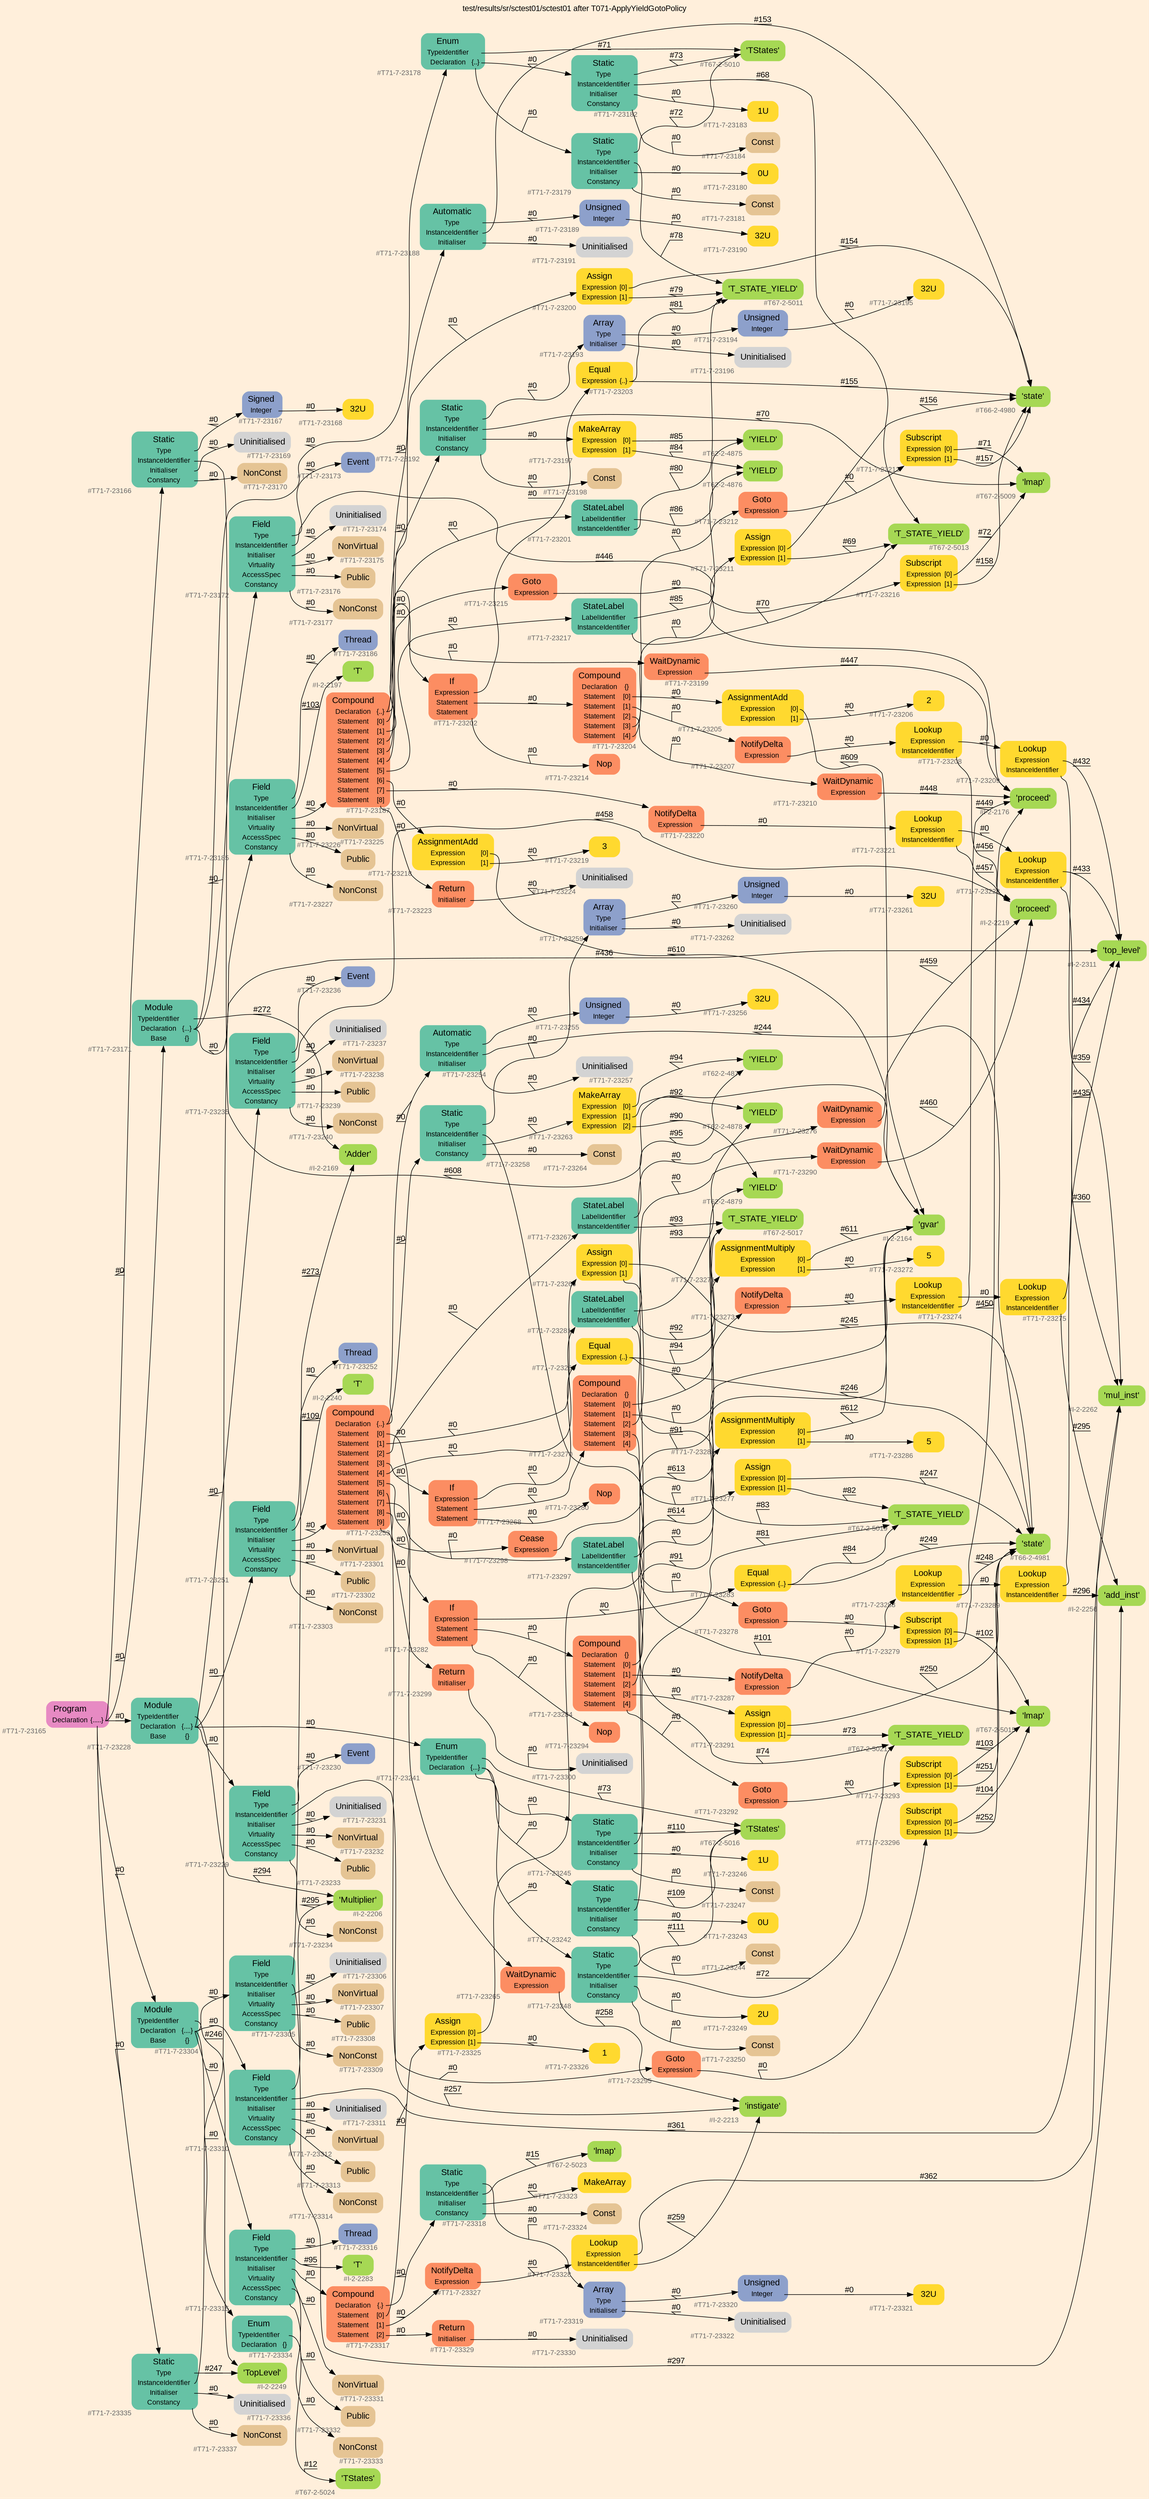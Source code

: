 digraph "test/results/sr/sctest01/sctest01 after T071-ApplyYieldGotoPolicy" {
label = "test/results/sr/sctest01/sctest01 after T071-ApplyYieldGotoPolicy"
labelloc = t
graph [
    rankdir = "LR"
    ranksep = 0.3
    bgcolor = antiquewhite1
    color = black
    fontcolor = black
    fontname = "Arial"
];
node [
    fontname = "Arial"
];
edge [
    fontname = "Arial"
];

// -------------------- node figure --------------------
// -------- block #T71-7-23165 ----------
"#T71-7-23165" [
    fillcolor = "/set28/4"
    xlabel = "#T71-7-23165"
    fontsize = "12"
    fontcolor = grey40
    shape = "plaintext"
    label = <<TABLE BORDER="0" CELLBORDER="0" CELLSPACING="0">
     <TR><TD><FONT COLOR="black" POINT-SIZE="15">Program</FONT></TD></TR>
     <TR><TD><FONT COLOR="black" POINT-SIZE="12">Declaration</FONT></TD><TD PORT="port0"><FONT COLOR="black" POINT-SIZE="12">{.....}</FONT></TD></TR>
    </TABLE>>
    style = "rounded,filled"
];

// -------- block #T71-7-23166 ----------
"#T71-7-23166" [
    fillcolor = "/set28/1"
    xlabel = "#T71-7-23166"
    fontsize = "12"
    fontcolor = grey40
    shape = "plaintext"
    label = <<TABLE BORDER="0" CELLBORDER="0" CELLSPACING="0">
     <TR><TD><FONT COLOR="black" POINT-SIZE="15">Static</FONT></TD></TR>
     <TR><TD><FONT COLOR="black" POINT-SIZE="12">Type</FONT></TD><TD PORT="port0"></TD></TR>
     <TR><TD><FONT COLOR="black" POINT-SIZE="12">InstanceIdentifier</FONT></TD><TD PORT="port1"></TD></TR>
     <TR><TD><FONT COLOR="black" POINT-SIZE="12">Initialiser</FONT></TD><TD PORT="port2"></TD></TR>
     <TR><TD><FONT COLOR="black" POINT-SIZE="12">Constancy</FONT></TD><TD PORT="port3"></TD></TR>
    </TABLE>>
    style = "rounded,filled"
];

// -------- block #T71-7-23167 ----------
"#T71-7-23167" [
    fillcolor = "/set28/3"
    xlabel = "#T71-7-23167"
    fontsize = "12"
    fontcolor = grey40
    shape = "plaintext"
    label = <<TABLE BORDER="0" CELLBORDER="0" CELLSPACING="0">
     <TR><TD><FONT COLOR="black" POINT-SIZE="15">Signed</FONT></TD></TR>
     <TR><TD><FONT COLOR="black" POINT-SIZE="12">Integer</FONT></TD><TD PORT="port0"></TD></TR>
    </TABLE>>
    style = "rounded,filled"
];

// -------- block #T71-7-23168 ----------
"#T71-7-23168" [
    fillcolor = "/set28/6"
    xlabel = "#T71-7-23168"
    fontsize = "12"
    fontcolor = grey40
    shape = "plaintext"
    label = <<TABLE BORDER="0" CELLBORDER="0" CELLSPACING="0">
     <TR><TD><FONT COLOR="black" POINT-SIZE="15">32U</FONT></TD></TR>
    </TABLE>>
    style = "rounded,filled"
];

// -------- block #I-2-2164 ----------
"#I-2-2164" [
    fillcolor = "/set28/5"
    xlabel = "#I-2-2164"
    fontsize = "12"
    fontcolor = grey40
    shape = "plaintext"
    label = <<TABLE BORDER="0" CELLBORDER="0" CELLSPACING="0">
     <TR><TD><FONT COLOR="black" POINT-SIZE="15">'gvar'</FONT></TD></TR>
    </TABLE>>
    style = "rounded,filled"
];

// -------- block #T71-7-23169 ----------
"#T71-7-23169" [
    xlabel = "#T71-7-23169"
    fontsize = "12"
    fontcolor = grey40
    shape = "plaintext"
    label = <<TABLE BORDER="0" CELLBORDER="0" CELLSPACING="0">
     <TR><TD><FONT COLOR="black" POINT-SIZE="15">Uninitialised</FONT></TD></TR>
    </TABLE>>
    style = "rounded,filled"
];

// -------- block #T71-7-23170 ----------
"#T71-7-23170" [
    fillcolor = "/set28/7"
    xlabel = "#T71-7-23170"
    fontsize = "12"
    fontcolor = grey40
    shape = "plaintext"
    label = <<TABLE BORDER="0" CELLBORDER="0" CELLSPACING="0">
     <TR><TD><FONT COLOR="black" POINT-SIZE="15">NonConst</FONT></TD></TR>
    </TABLE>>
    style = "rounded,filled"
];

// -------- block #T71-7-23171 ----------
"#T71-7-23171" [
    fillcolor = "/set28/1"
    xlabel = "#T71-7-23171"
    fontsize = "12"
    fontcolor = grey40
    shape = "plaintext"
    label = <<TABLE BORDER="0" CELLBORDER="0" CELLSPACING="0">
     <TR><TD><FONT COLOR="black" POINT-SIZE="15">Module</FONT></TD></TR>
     <TR><TD><FONT COLOR="black" POINT-SIZE="12">TypeIdentifier</FONT></TD><TD PORT="port0"></TD></TR>
     <TR><TD><FONT COLOR="black" POINT-SIZE="12">Declaration</FONT></TD><TD PORT="port1"><FONT COLOR="black" POINT-SIZE="12">{...}</FONT></TD></TR>
     <TR><TD><FONT COLOR="black" POINT-SIZE="12">Base</FONT></TD><TD PORT="port2"><FONT COLOR="black" POINT-SIZE="12">{}</FONT></TD></TR>
    </TABLE>>
    style = "rounded,filled"
];

// -------- block #I-2-2169 ----------
"#I-2-2169" [
    fillcolor = "/set28/5"
    xlabel = "#I-2-2169"
    fontsize = "12"
    fontcolor = grey40
    shape = "plaintext"
    label = <<TABLE BORDER="0" CELLBORDER="0" CELLSPACING="0">
     <TR><TD><FONT COLOR="black" POINT-SIZE="15">'Adder'</FONT></TD></TR>
    </TABLE>>
    style = "rounded,filled"
];

// -------- block #T71-7-23172 ----------
"#T71-7-23172" [
    fillcolor = "/set28/1"
    xlabel = "#T71-7-23172"
    fontsize = "12"
    fontcolor = grey40
    shape = "plaintext"
    label = <<TABLE BORDER="0" CELLBORDER="0" CELLSPACING="0">
     <TR><TD><FONT COLOR="black" POINT-SIZE="15">Field</FONT></TD></TR>
     <TR><TD><FONT COLOR="black" POINT-SIZE="12">Type</FONT></TD><TD PORT="port0"></TD></TR>
     <TR><TD><FONT COLOR="black" POINT-SIZE="12">InstanceIdentifier</FONT></TD><TD PORT="port1"></TD></TR>
     <TR><TD><FONT COLOR="black" POINT-SIZE="12">Initialiser</FONT></TD><TD PORT="port2"></TD></TR>
     <TR><TD><FONT COLOR="black" POINT-SIZE="12">Virtuality</FONT></TD><TD PORT="port3"></TD></TR>
     <TR><TD><FONT COLOR="black" POINT-SIZE="12">AccessSpec</FONT></TD><TD PORT="port4"></TD></TR>
     <TR><TD><FONT COLOR="black" POINT-SIZE="12">Constancy</FONT></TD><TD PORT="port5"></TD></TR>
    </TABLE>>
    style = "rounded,filled"
];

// -------- block #T71-7-23173 ----------
"#T71-7-23173" [
    fillcolor = "/set28/3"
    xlabel = "#T71-7-23173"
    fontsize = "12"
    fontcolor = grey40
    shape = "plaintext"
    label = <<TABLE BORDER="0" CELLBORDER="0" CELLSPACING="0">
     <TR><TD><FONT COLOR="black" POINT-SIZE="15">Event</FONT></TD></TR>
    </TABLE>>
    style = "rounded,filled"
];

// -------- block #I-2-2176 ----------
"#I-2-2176" [
    fillcolor = "/set28/5"
    xlabel = "#I-2-2176"
    fontsize = "12"
    fontcolor = grey40
    shape = "plaintext"
    label = <<TABLE BORDER="0" CELLBORDER="0" CELLSPACING="0">
     <TR><TD><FONT COLOR="black" POINT-SIZE="15">'proceed'</FONT></TD></TR>
    </TABLE>>
    style = "rounded,filled"
];

// -------- block #T71-7-23174 ----------
"#T71-7-23174" [
    xlabel = "#T71-7-23174"
    fontsize = "12"
    fontcolor = grey40
    shape = "plaintext"
    label = <<TABLE BORDER="0" CELLBORDER="0" CELLSPACING="0">
     <TR><TD><FONT COLOR="black" POINT-SIZE="15">Uninitialised</FONT></TD></TR>
    </TABLE>>
    style = "rounded,filled"
];

// -------- block #T71-7-23175 ----------
"#T71-7-23175" [
    fillcolor = "/set28/7"
    xlabel = "#T71-7-23175"
    fontsize = "12"
    fontcolor = grey40
    shape = "plaintext"
    label = <<TABLE BORDER="0" CELLBORDER="0" CELLSPACING="0">
     <TR><TD><FONT COLOR="black" POINT-SIZE="15">NonVirtual</FONT></TD></TR>
    </TABLE>>
    style = "rounded,filled"
];

// -------- block #T71-7-23176 ----------
"#T71-7-23176" [
    fillcolor = "/set28/7"
    xlabel = "#T71-7-23176"
    fontsize = "12"
    fontcolor = grey40
    shape = "plaintext"
    label = <<TABLE BORDER="0" CELLBORDER="0" CELLSPACING="0">
     <TR><TD><FONT COLOR="black" POINT-SIZE="15">Public</FONT></TD></TR>
    </TABLE>>
    style = "rounded,filled"
];

// -------- block #T71-7-23177 ----------
"#T71-7-23177" [
    fillcolor = "/set28/7"
    xlabel = "#T71-7-23177"
    fontsize = "12"
    fontcolor = grey40
    shape = "plaintext"
    label = <<TABLE BORDER="0" CELLBORDER="0" CELLSPACING="0">
     <TR><TD><FONT COLOR="black" POINT-SIZE="15">NonConst</FONT></TD></TR>
    </TABLE>>
    style = "rounded,filled"
];

// -------- block #T71-7-23178 ----------
"#T71-7-23178" [
    fillcolor = "/set28/1"
    xlabel = "#T71-7-23178"
    fontsize = "12"
    fontcolor = grey40
    shape = "plaintext"
    label = <<TABLE BORDER="0" CELLBORDER="0" CELLSPACING="0">
     <TR><TD><FONT COLOR="black" POINT-SIZE="15">Enum</FONT></TD></TR>
     <TR><TD><FONT COLOR="black" POINT-SIZE="12">TypeIdentifier</FONT></TD><TD PORT="port0"></TD></TR>
     <TR><TD><FONT COLOR="black" POINT-SIZE="12">Declaration</FONT></TD><TD PORT="port1"><FONT COLOR="black" POINT-SIZE="12">{..}</FONT></TD></TR>
    </TABLE>>
    style = "rounded,filled"
];

// -------- block #T67-2-5010 ----------
"#T67-2-5010" [
    fillcolor = "/set28/5"
    xlabel = "#T67-2-5010"
    fontsize = "12"
    fontcolor = grey40
    shape = "plaintext"
    label = <<TABLE BORDER="0" CELLBORDER="0" CELLSPACING="0">
     <TR><TD><FONT COLOR="black" POINT-SIZE="15">'TStates'</FONT></TD></TR>
    </TABLE>>
    style = "rounded,filled"
];

// -------- block #T71-7-23179 ----------
"#T71-7-23179" [
    fillcolor = "/set28/1"
    xlabel = "#T71-7-23179"
    fontsize = "12"
    fontcolor = grey40
    shape = "plaintext"
    label = <<TABLE BORDER="0" CELLBORDER="0" CELLSPACING="0">
     <TR><TD><FONT COLOR="black" POINT-SIZE="15">Static</FONT></TD></TR>
     <TR><TD><FONT COLOR="black" POINT-SIZE="12">Type</FONT></TD><TD PORT="port0"></TD></TR>
     <TR><TD><FONT COLOR="black" POINT-SIZE="12">InstanceIdentifier</FONT></TD><TD PORT="port1"></TD></TR>
     <TR><TD><FONT COLOR="black" POINT-SIZE="12">Initialiser</FONT></TD><TD PORT="port2"></TD></TR>
     <TR><TD><FONT COLOR="black" POINT-SIZE="12">Constancy</FONT></TD><TD PORT="port3"></TD></TR>
    </TABLE>>
    style = "rounded,filled"
];

// -------- block #T67-2-5011 ----------
"#T67-2-5011" [
    fillcolor = "/set28/5"
    xlabel = "#T67-2-5011"
    fontsize = "12"
    fontcolor = grey40
    shape = "plaintext"
    label = <<TABLE BORDER="0" CELLBORDER="0" CELLSPACING="0">
     <TR><TD><FONT COLOR="black" POINT-SIZE="15">'T_STATE_YIELD'</FONT></TD></TR>
    </TABLE>>
    style = "rounded,filled"
];

// -------- block #T71-7-23180 ----------
"#T71-7-23180" [
    fillcolor = "/set28/6"
    xlabel = "#T71-7-23180"
    fontsize = "12"
    fontcolor = grey40
    shape = "plaintext"
    label = <<TABLE BORDER="0" CELLBORDER="0" CELLSPACING="0">
     <TR><TD><FONT COLOR="black" POINT-SIZE="15">0U</FONT></TD></TR>
    </TABLE>>
    style = "rounded,filled"
];

// -------- block #T71-7-23181 ----------
"#T71-7-23181" [
    fillcolor = "/set28/7"
    xlabel = "#T71-7-23181"
    fontsize = "12"
    fontcolor = grey40
    shape = "plaintext"
    label = <<TABLE BORDER="0" CELLBORDER="0" CELLSPACING="0">
     <TR><TD><FONT COLOR="black" POINT-SIZE="15">Const</FONT></TD></TR>
    </TABLE>>
    style = "rounded,filled"
];

// -------- block #T71-7-23182 ----------
"#T71-7-23182" [
    fillcolor = "/set28/1"
    xlabel = "#T71-7-23182"
    fontsize = "12"
    fontcolor = grey40
    shape = "plaintext"
    label = <<TABLE BORDER="0" CELLBORDER="0" CELLSPACING="0">
     <TR><TD><FONT COLOR="black" POINT-SIZE="15">Static</FONT></TD></TR>
     <TR><TD><FONT COLOR="black" POINT-SIZE="12">Type</FONT></TD><TD PORT="port0"></TD></TR>
     <TR><TD><FONT COLOR="black" POINT-SIZE="12">InstanceIdentifier</FONT></TD><TD PORT="port1"></TD></TR>
     <TR><TD><FONT COLOR="black" POINT-SIZE="12">Initialiser</FONT></TD><TD PORT="port2"></TD></TR>
     <TR><TD><FONT COLOR="black" POINT-SIZE="12">Constancy</FONT></TD><TD PORT="port3"></TD></TR>
    </TABLE>>
    style = "rounded,filled"
];

// -------- block #T67-2-5013 ----------
"#T67-2-5013" [
    fillcolor = "/set28/5"
    xlabel = "#T67-2-5013"
    fontsize = "12"
    fontcolor = grey40
    shape = "plaintext"
    label = <<TABLE BORDER="0" CELLBORDER="0" CELLSPACING="0">
     <TR><TD><FONT COLOR="black" POINT-SIZE="15">'T_STATE_YIELD'</FONT></TD></TR>
    </TABLE>>
    style = "rounded,filled"
];

// -------- block #T71-7-23183 ----------
"#T71-7-23183" [
    fillcolor = "/set28/6"
    xlabel = "#T71-7-23183"
    fontsize = "12"
    fontcolor = grey40
    shape = "plaintext"
    label = <<TABLE BORDER="0" CELLBORDER="0" CELLSPACING="0">
     <TR><TD><FONT COLOR="black" POINT-SIZE="15">1U</FONT></TD></TR>
    </TABLE>>
    style = "rounded,filled"
];

// -------- block #T71-7-23184 ----------
"#T71-7-23184" [
    fillcolor = "/set28/7"
    xlabel = "#T71-7-23184"
    fontsize = "12"
    fontcolor = grey40
    shape = "plaintext"
    label = <<TABLE BORDER="0" CELLBORDER="0" CELLSPACING="0">
     <TR><TD><FONT COLOR="black" POINT-SIZE="15">Const</FONT></TD></TR>
    </TABLE>>
    style = "rounded,filled"
];

// -------- block #T71-7-23185 ----------
"#T71-7-23185" [
    fillcolor = "/set28/1"
    xlabel = "#T71-7-23185"
    fontsize = "12"
    fontcolor = grey40
    shape = "plaintext"
    label = <<TABLE BORDER="0" CELLBORDER="0" CELLSPACING="0">
     <TR><TD><FONT COLOR="black" POINT-SIZE="15">Field</FONT></TD></TR>
     <TR><TD><FONT COLOR="black" POINT-SIZE="12">Type</FONT></TD><TD PORT="port0"></TD></TR>
     <TR><TD><FONT COLOR="black" POINT-SIZE="12">InstanceIdentifier</FONT></TD><TD PORT="port1"></TD></TR>
     <TR><TD><FONT COLOR="black" POINT-SIZE="12">Initialiser</FONT></TD><TD PORT="port2"></TD></TR>
     <TR><TD><FONT COLOR="black" POINT-SIZE="12">Virtuality</FONT></TD><TD PORT="port3"></TD></TR>
     <TR><TD><FONT COLOR="black" POINT-SIZE="12">AccessSpec</FONT></TD><TD PORT="port4"></TD></TR>
     <TR><TD><FONT COLOR="black" POINT-SIZE="12">Constancy</FONT></TD><TD PORT="port5"></TD></TR>
    </TABLE>>
    style = "rounded,filled"
];

// -------- block #T71-7-23186 ----------
"#T71-7-23186" [
    fillcolor = "/set28/3"
    xlabel = "#T71-7-23186"
    fontsize = "12"
    fontcolor = grey40
    shape = "plaintext"
    label = <<TABLE BORDER="0" CELLBORDER="0" CELLSPACING="0">
     <TR><TD><FONT COLOR="black" POINT-SIZE="15">Thread</FONT></TD></TR>
    </TABLE>>
    style = "rounded,filled"
];

// -------- block #I-2-2197 ----------
"#I-2-2197" [
    fillcolor = "/set28/5"
    xlabel = "#I-2-2197"
    fontsize = "12"
    fontcolor = grey40
    shape = "plaintext"
    label = <<TABLE BORDER="0" CELLBORDER="0" CELLSPACING="0">
     <TR><TD><FONT COLOR="black" POINT-SIZE="15">'T'</FONT></TD></TR>
    </TABLE>>
    style = "rounded,filled"
];

// -------- block #T71-7-23187 ----------
"#T71-7-23187" [
    fillcolor = "/set28/2"
    xlabel = "#T71-7-23187"
    fontsize = "12"
    fontcolor = grey40
    shape = "plaintext"
    label = <<TABLE BORDER="0" CELLBORDER="0" CELLSPACING="0">
     <TR><TD><FONT COLOR="black" POINT-SIZE="15">Compound</FONT></TD></TR>
     <TR><TD><FONT COLOR="black" POINT-SIZE="12">Declaration</FONT></TD><TD PORT="port0"><FONT COLOR="black" POINT-SIZE="12">{..}</FONT></TD></TR>
     <TR><TD><FONT COLOR="black" POINT-SIZE="12">Statement</FONT></TD><TD PORT="port1"><FONT COLOR="black" POINT-SIZE="12">[0]</FONT></TD></TR>
     <TR><TD><FONT COLOR="black" POINT-SIZE="12">Statement</FONT></TD><TD PORT="port2"><FONT COLOR="black" POINT-SIZE="12">[1]</FONT></TD></TR>
     <TR><TD><FONT COLOR="black" POINT-SIZE="12">Statement</FONT></TD><TD PORT="port3"><FONT COLOR="black" POINT-SIZE="12">[2]</FONT></TD></TR>
     <TR><TD><FONT COLOR="black" POINT-SIZE="12">Statement</FONT></TD><TD PORT="port4"><FONT COLOR="black" POINT-SIZE="12">[3]</FONT></TD></TR>
     <TR><TD><FONT COLOR="black" POINT-SIZE="12">Statement</FONT></TD><TD PORT="port5"><FONT COLOR="black" POINT-SIZE="12">[4]</FONT></TD></TR>
     <TR><TD><FONT COLOR="black" POINT-SIZE="12">Statement</FONT></TD><TD PORT="port6"><FONT COLOR="black" POINT-SIZE="12">[5]</FONT></TD></TR>
     <TR><TD><FONT COLOR="black" POINT-SIZE="12">Statement</FONT></TD><TD PORT="port7"><FONT COLOR="black" POINT-SIZE="12">[6]</FONT></TD></TR>
     <TR><TD><FONT COLOR="black" POINT-SIZE="12">Statement</FONT></TD><TD PORT="port8"><FONT COLOR="black" POINT-SIZE="12">[7]</FONT></TD></TR>
     <TR><TD><FONT COLOR="black" POINT-SIZE="12">Statement</FONT></TD><TD PORT="port9"><FONT COLOR="black" POINT-SIZE="12">[8]</FONT></TD></TR>
    </TABLE>>
    style = "rounded,filled"
];

// -------- block #T71-7-23188 ----------
"#T71-7-23188" [
    fillcolor = "/set28/1"
    xlabel = "#T71-7-23188"
    fontsize = "12"
    fontcolor = grey40
    shape = "plaintext"
    label = <<TABLE BORDER="0" CELLBORDER="0" CELLSPACING="0">
     <TR><TD><FONT COLOR="black" POINT-SIZE="15">Automatic</FONT></TD></TR>
     <TR><TD><FONT COLOR="black" POINT-SIZE="12">Type</FONT></TD><TD PORT="port0"></TD></TR>
     <TR><TD><FONT COLOR="black" POINT-SIZE="12">InstanceIdentifier</FONT></TD><TD PORT="port1"></TD></TR>
     <TR><TD><FONT COLOR="black" POINT-SIZE="12">Initialiser</FONT></TD><TD PORT="port2"></TD></TR>
    </TABLE>>
    style = "rounded,filled"
];

// -------- block #T71-7-23189 ----------
"#T71-7-23189" [
    fillcolor = "/set28/3"
    xlabel = "#T71-7-23189"
    fontsize = "12"
    fontcolor = grey40
    shape = "plaintext"
    label = <<TABLE BORDER="0" CELLBORDER="0" CELLSPACING="0">
     <TR><TD><FONT COLOR="black" POINT-SIZE="15">Unsigned</FONT></TD></TR>
     <TR><TD><FONT COLOR="black" POINT-SIZE="12">Integer</FONT></TD><TD PORT="port0"></TD></TR>
    </TABLE>>
    style = "rounded,filled"
];

// -------- block #T71-7-23190 ----------
"#T71-7-23190" [
    fillcolor = "/set28/6"
    xlabel = "#T71-7-23190"
    fontsize = "12"
    fontcolor = grey40
    shape = "plaintext"
    label = <<TABLE BORDER="0" CELLBORDER="0" CELLSPACING="0">
     <TR><TD><FONT COLOR="black" POINT-SIZE="15">32U</FONT></TD></TR>
    </TABLE>>
    style = "rounded,filled"
];

// -------- block #T66-2-4980 ----------
"#T66-2-4980" [
    fillcolor = "/set28/5"
    xlabel = "#T66-2-4980"
    fontsize = "12"
    fontcolor = grey40
    shape = "plaintext"
    label = <<TABLE BORDER="0" CELLBORDER="0" CELLSPACING="0">
     <TR><TD><FONT COLOR="black" POINT-SIZE="15">'state'</FONT></TD></TR>
    </TABLE>>
    style = "rounded,filled"
];

// -------- block #T71-7-23191 ----------
"#T71-7-23191" [
    xlabel = "#T71-7-23191"
    fontsize = "12"
    fontcolor = grey40
    shape = "plaintext"
    label = <<TABLE BORDER="0" CELLBORDER="0" CELLSPACING="0">
     <TR><TD><FONT COLOR="black" POINT-SIZE="15">Uninitialised</FONT></TD></TR>
    </TABLE>>
    style = "rounded,filled"
];

// -------- block #T71-7-23192 ----------
"#T71-7-23192" [
    fillcolor = "/set28/1"
    xlabel = "#T71-7-23192"
    fontsize = "12"
    fontcolor = grey40
    shape = "plaintext"
    label = <<TABLE BORDER="0" CELLBORDER="0" CELLSPACING="0">
     <TR><TD><FONT COLOR="black" POINT-SIZE="15">Static</FONT></TD></TR>
     <TR><TD><FONT COLOR="black" POINT-SIZE="12">Type</FONT></TD><TD PORT="port0"></TD></TR>
     <TR><TD><FONT COLOR="black" POINT-SIZE="12">InstanceIdentifier</FONT></TD><TD PORT="port1"></TD></TR>
     <TR><TD><FONT COLOR="black" POINT-SIZE="12">Initialiser</FONT></TD><TD PORT="port2"></TD></TR>
     <TR><TD><FONT COLOR="black" POINT-SIZE="12">Constancy</FONT></TD><TD PORT="port3"></TD></TR>
    </TABLE>>
    style = "rounded,filled"
];

// -------- block #T71-7-23193 ----------
"#T71-7-23193" [
    fillcolor = "/set28/3"
    xlabel = "#T71-7-23193"
    fontsize = "12"
    fontcolor = grey40
    shape = "plaintext"
    label = <<TABLE BORDER="0" CELLBORDER="0" CELLSPACING="0">
     <TR><TD><FONT COLOR="black" POINT-SIZE="15">Array</FONT></TD></TR>
     <TR><TD><FONT COLOR="black" POINT-SIZE="12">Type</FONT></TD><TD PORT="port0"></TD></TR>
     <TR><TD><FONT COLOR="black" POINT-SIZE="12">Initialiser</FONT></TD><TD PORT="port1"></TD></TR>
    </TABLE>>
    style = "rounded,filled"
];

// -------- block #T71-7-23194 ----------
"#T71-7-23194" [
    fillcolor = "/set28/3"
    xlabel = "#T71-7-23194"
    fontsize = "12"
    fontcolor = grey40
    shape = "plaintext"
    label = <<TABLE BORDER="0" CELLBORDER="0" CELLSPACING="0">
     <TR><TD><FONT COLOR="black" POINT-SIZE="15">Unsigned</FONT></TD></TR>
     <TR><TD><FONT COLOR="black" POINT-SIZE="12">Integer</FONT></TD><TD PORT="port0"></TD></TR>
    </TABLE>>
    style = "rounded,filled"
];

// -------- block #T71-7-23195 ----------
"#T71-7-23195" [
    fillcolor = "/set28/6"
    xlabel = "#T71-7-23195"
    fontsize = "12"
    fontcolor = grey40
    shape = "plaintext"
    label = <<TABLE BORDER="0" CELLBORDER="0" CELLSPACING="0">
     <TR><TD><FONT COLOR="black" POINT-SIZE="15">32U</FONT></TD></TR>
    </TABLE>>
    style = "rounded,filled"
];

// -------- block #T71-7-23196 ----------
"#T71-7-23196" [
    xlabel = "#T71-7-23196"
    fontsize = "12"
    fontcolor = grey40
    shape = "plaintext"
    label = <<TABLE BORDER="0" CELLBORDER="0" CELLSPACING="0">
     <TR><TD><FONT COLOR="black" POINT-SIZE="15">Uninitialised</FONT></TD></TR>
    </TABLE>>
    style = "rounded,filled"
];

// -------- block #T67-2-5009 ----------
"#T67-2-5009" [
    fillcolor = "/set28/5"
    xlabel = "#T67-2-5009"
    fontsize = "12"
    fontcolor = grey40
    shape = "plaintext"
    label = <<TABLE BORDER="0" CELLBORDER="0" CELLSPACING="0">
     <TR><TD><FONT COLOR="black" POINT-SIZE="15">'lmap'</FONT></TD></TR>
    </TABLE>>
    style = "rounded,filled"
];

// -------- block #T71-7-23197 ----------
"#T71-7-23197" [
    fillcolor = "/set28/6"
    xlabel = "#T71-7-23197"
    fontsize = "12"
    fontcolor = grey40
    shape = "plaintext"
    label = <<TABLE BORDER="0" CELLBORDER="0" CELLSPACING="0">
     <TR><TD><FONT COLOR="black" POINT-SIZE="15">MakeArray</FONT></TD></TR>
     <TR><TD><FONT COLOR="black" POINT-SIZE="12">Expression</FONT></TD><TD PORT="port0"><FONT COLOR="black" POINT-SIZE="12">[0]</FONT></TD></TR>
     <TR><TD><FONT COLOR="black" POINT-SIZE="12">Expression</FONT></TD><TD PORT="port1"><FONT COLOR="black" POINT-SIZE="12">[1]</FONT></TD></TR>
    </TABLE>>
    style = "rounded,filled"
];

// -------- block #T62-2-4875 ----------
"#T62-2-4875" [
    fillcolor = "/set28/5"
    xlabel = "#T62-2-4875"
    fontsize = "12"
    fontcolor = grey40
    shape = "plaintext"
    label = <<TABLE BORDER="0" CELLBORDER="0" CELLSPACING="0">
     <TR><TD><FONT COLOR="black" POINT-SIZE="15">'YIELD'</FONT></TD></TR>
    </TABLE>>
    style = "rounded,filled"
];

// -------- block #T62-2-4876 ----------
"#T62-2-4876" [
    fillcolor = "/set28/5"
    xlabel = "#T62-2-4876"
    fontsize = "12"
    fontcolor = grey40
    shape = "plaintext"
    label = <<TABLE BORDER="0" CELLBORDER="0" CELLSPACING="0">
     <TR><TD><FONT COLOR="black" POINT-SIZE="15">'YIELD'</FONT></TD></TR>
    </TABLE>>
    style = "rounded,filled"
];

// -------- block #T71-7-23198 ----------
"#T71-7-23198" [
    fillcolor = "/set28/7"
    xlabel = "#T71-7-23198"
    fontsize = "12"
    fontcolor = grey40
    shape = "plaintext"
    label = <<TABLE BORDER="0" CELLBORDER="0" CELLSPACING="0">
     <TR><TD><FONT COLOR="black" POINT-SIZE="15">Const</FONT></TD></TR>
    </TABLE>>
    style = "rounded,filled"
];

// -------- block #T71-7-23199 ----------
"#T71-7-23199" [
    fillcolor = "/set28/2"
    xlabel = "#T71-7-23199"
    fontsize = "12"
    fontcolor = grey40
    shape = "plaintext"
    label = <<TABLE BORDER="0" CELLBORDER="0" CELLSPACING="0">
     <TR><TD><FONT COLOR="black" POINT-SIZE="15">WaitDynamic</FONT></TD></TR>
     <TR><TD><FONT COLOR="black" POINT-SIZE="12">Expression</FONT></TD><TD PORT="port0"></TD></TR>
    </TABLE>>
    style = "rounded,filled"
];

// -------- block #T71-7-23200 ----------
"#T71-7-23200" [
    fillcolor = "/set28/6"
    xlabel = "#T71-7-23200"
    fontsize = "12"
    fontcolor = grey40
    shape = "plaintext"
    label = <<TABLE BORDER="0" CELLBORDER="0" CELLSPACING="0">
     <TR><TD><FONT COLOR="black" POINT-SIZE="15">Assign</FONT></TD></TR>
     <TR><TD><FONT COLOR="black" POINT-SIZE="12">Expression</FONT></TD><TD PORT="port0"><FONT COLOR="black" POINT-SIZE="12">[0]</FONT></TD></TR>
     <TR><TD><FONT COLOR="black" POINT-SIZE="12">Expression</FONT></TD><TD PORT="port1"><FONT COLOR="black" POINT-SIZE="12">[1]</FONT></TD></TR>
    </TABLE>>
    style = "rounded,filled"
];

// -------- block #T71-7-23201 ----------
"#T71-7-23201" [
    fillcolor = "/set28/1"
    xlabel = "#T71-7-23201"
    fontsize = "12"
    fontcolor = grey40
    shape = "plaintext"
    label = <<TABLE BORDER="0" CELLBORDER="0" CELLSPACING="0">
     <TR><TD><FONT COLOR="black" POINT-SIZE="15">StateLabel</FONT></TD></TR>
     <TR><TD><FONT COLOR="black" POINT-SIZE="12">LabelIdentifier</FONT></TD><TD PORT="port0"></TD></TR>
     <TR><TD><FONT COLOR="black" POINT-SIZE="12">InstanceIdentifier</FONT></TD><TD PORT="port1"></TD></TR>
    </TABLE>>
    style = "rounded,filled"
];

// -------- block #T71-7-23202 ----------
"#T71-7-23202" [
    fillcolor = "/set28/2"
    xlabel = "#T71-7-23202"
    fontsize = "12"
    fontcolor = grey40
    shape = "plaintext"
    label = <<TABLE BORDER="0" CELLBORDER="0" CELLSPACING="0">
     <TR><TD><FONT COLOR="black" POINT-SIZE="15">If</FONT></TD></TR>
     <TR><TD><FONT COLOR="black" POINT-SIZE="12">Expression</FONT></TD><TD PORT="port0"></TD></TR>
     <TR><TD><FONT COLOR="black" POINT-SIZE="12">Statement</FONT></TD><TD PORT="port1"></TD></TR>
     <TR><TD><FONT COLOR="black" POINT-SIZE="12">Statement</FONT></TD><TD PORT="port2"></TD></TR>
    </TABLE>>
    style = "rounded,filled"
];

// -------- block #T71-7-23203 ----------
"#T71-7-23203" [
    fillcolor = "/set28/6"
    xlabel = "#T71-7-23203"
    fontsize = "12"
    fontcolor = grey40
    shape = "plaintext"
    label = <<TABLE BORDER="0" CELLBORDER="0" CELLSPACING="0">
     <TR><TD><FONT COLOR="black" POINT-SIZE="15">Equal</FONT></TD></TR>
     <TR><TD><FONT COLOR="black" POINT-SIZE="12">Expression</FONT></TD><TD PORT="port0"><FONT COLOR="black" POINT-SIZE="12">{..}</FONT></TD></TR>
    </TABLE>>
    style = "rounded,filled"
];

// -------- block #T71-7-23204 ----------
"#T71-7-23204" [
    fillcolor = "/set28/2"
    xlabel = "#T71-7-23204"
    fontsize = "12"
    fontcolor = grey40
    shape = "plaintext"
    label = <<TABLE BORDER="0" CELLBORDER="0" CELLSPACING="0">
     <TR><TD><FONT COLOR="black" POINT-SIZE="15">Compound</FONT></TD></TR>
     <TR><TD><FONT COLOR="black" POINT-SIZE="12">Declaration</FONT></TD><TD PORT="port0"><FONT COLOR="black" POINT-SIZE="12">{}</FONT></TD></TR>
     <TR><TD><FONT COLOR="black" POINT-SIZE="12">Statement</FONT></TD><TD PORT="port1"><FONT COLOR="black" POINT-SIZE="12">[0]</FONT></TD></TR>
     <TR><TD><FONT COLOR="black" POINT-SIZE="12">Statement</FONT></TD><TD PORT="port2"><FONT COLOR="black" POINT-SIZE="12">[1]</FONT></TD></TR>
     <TR><TD><FONT COLOR="black" POINT-SIZE="12">Statement</FONT></TD><TD PORT="port3"><FONT COLOR="black" POINT-SIZE="12">[2]</FONT></TD></TR>
     <TR><TD><FONT COLOR="black" POINT-SIZE="12">Statement</FONT></TD><TD PORT="port4"><FONT COLOR="black" POINT-SIZE="12">[3]</FONT></TD></TR>
     <TR><TD><FONT COLOR="black" POINT-SIZE="12">Statement</FONT></TD><TD PORT="port5"><FONT COLOR="black" POINT-SIZE="12">[4]</FONT></TD></TR>
    </TABLE>>
    style = "rounded,filled"
];

// -------- block #T71-7-23205 ----------
"#T71-7-23205" [
    fillcolor = "/set28/6"
    xlabel = "#T71-7-23205"
    fontsize = "12"
    fontcolor = grey40
    shape = "plaintext"
    label = <<TABLE BORDER="0" CELLBORDER="0" CELLSPACING="0">
     <TR><TD><FONT COLOR="black" POINT-SIZE="15">AssignmentAdd</FONT></TD></TR>
     <TR><TD><FONT COLOR="black" POINT-SIZE="12">Expression</FONT></TD><TD PORT="port0"><FONT COLOR="black" POINT-SIZE="12">[0]</FONT></TD></TR>
     <TR><TD><FONT COLOR="black" POINT-SIZE="12">Expression</FONT></TD><TD PORT="port1"><FONT COLOR="black" POINT-SIZE="12">[1]</FONT></TD></TR>
    </TABLE>>
    style = "rounded,filled"
];

// -------- block #T71-7-23206 ----------
"#T71-7-23206" [
    fillcolor = "/set28/6"
    xlabel = "#T71-7-23206"
    fontsize = "12"
    fontcolor = grey40
    shape = "plaintext"
    label = <<TABLE BORDER="0" CELLBORDER="0" CELLSPACING="0">
     <TR><TD><FONT COLOR="black" POINT-SIZE="15">2</FONT></TD></TR>
    </TABLE>>
    style = "rounded,filled"
];

// -------- block #T71-7-23207 ----------
"#T71-7-23207" [
    fillcolor = "/set28/2"
    xlabel = "#T71-7-23207"
    fontsize = "12"
    fontcolor = grey40
    shape = "plaintext"
    label = <<TABLE BORDER="0" CELLBORDER="0" CELLSPACING="0">
     <TR><TD><FONT COLOR="black" POINT-SIZE="15">NotifyDelta</FONT></TD></TR>
     <TR><TD><FONT COLOR="black" POINT-SIZE="12">Expression</FONT></TD><TD PORT="port0"></TD></TR>
    </TABLE>>
    style = "rounded,filled"
];

// -------- block #T71-7-23208 ----------
"#T71-7-23208" [
    fillcolor = "/set28/6"
    xlabel = "#T71-7-23208"
    fontsize = "12"
    fontcolor = grey40
    shape = "plaintext"
    label = <<TABLE BORDER="0" CELLBORDER="0" CELLSPACING="0">
     <TR><TD><FONT COLOR="black" POINT-SIZE="15">Lookup</FONT></TD></TR>
     <TR><TD><FONT COLOR="black" POINT-SIZE="12">Expression</FONT></TD><TD PORT="port0"></TD></TR>
     <TR><TD><FONT COLOR="black" POINT-SIZE="12">InstanceIdentifier</FONT></TD><TD PORT="port1"></TD></TR>
    </TABLE>>
    style = "rounded,filled"
];

// -------- block #T71-7-23209 ----------
"#T71-7-23209" [
    fillcolor = "/set28/6"
    xlabel = "#T71-7-23209"
    fontsize = "12"
    fontcolor = grey40
    shape = "plaintext"
    label = <<TABLE BORDER="0" CELLBORDER="0" CELLSPACING="0">
     <TR><TD><FONT COLOR="black" POINT-SIZE="15">Lookup</FONT></TD></TR>
     <TR><TD><FONT COLOR="black" POINT-SIZE="12">Expression</FONT></TD><TD PORT="port0"></TD></TR>
     <TR><TD><FONT COLOR="black" POINT-SIZE="12">InstanceIdentifier</FONT></TD><TD PORT="port1"></TD></TR>
    </TABLE>>
    style = "rounded,filled"
];

// -------- block #I-2-2311 ----------
"#I-2-2311" [
    fillcolor = "/set28/5"
    xlabel = "#I-2-2311"
    fontsize = "12"
    fontcolor = grey40
    shape = "plaintext"
    label = <<TABLE BORDER="0" CELLBORDER="0" CELLSPACING="0">
     <TR><TD><FONT COLOR="black" POINT-SIZE="15">'top_level'</FONT></TD></TR>
    </TABLE>>
    style = "rounded,filled"
];

// -------- block #I-2-2262 ----------
"#I-2-2262" [
    fillcolor = "/set28/5"
    xlabel = "#I-2-2262"
    fontsize = "12"
    fontcolor = grey40
    shape = "plaintext"
    label = <<TABLE BORDER="0" CELLBORDER="0" CELLSPACING="0">
     <TR><TD><FONT COLOR="black" POINT-SIZE="15">'mul_inst'</FONT></TD></TR>
    </TABLE>>
    style = "rounded,filled"
];

// -------- block #I-2-2219 ----------
"#I-2-2219" [
    fillcolor = "/set28/5"
    xlabel = "#I-2-2219"
    fontsize = "12"
    fontcolor = grey40
    shape = "plaintext"
    label = <<TABLE BORDER="0" CELLBORDER="0" CELLSPACING="0">
     <TR><TD><FONT COLOR="black" POINT-SIZE="15">'proceed'</FONT></TD></TR>
    </TABLE>>
    style = "rounded,filled"
];

// -------- block #T71-7-23210 ----------
"#T71-7-23210" [
    fillcolor = "/set28/2"
    xlabel = "#T71-7-23210"
    fontsize = "12"
    fontcolor = grey40
    shape = "plaintext"
    label = <<TABLE BORDER="0" CELLBORDER="0" CELLSPACING="0">
     <TR><TD><FONT COLOR="black" POINT-SIZE="15">WaitDynamic</FONT></TD></TR>
     <TR><TD><FONT COLOR="black" POINT-SIZE="12">Expression</FONT></TD><TD PORT="port0"></TD></TR>
    </TABLE>>
    style = "rounded,filled"
];

// -------- block #T71-7-23211 ----------
"#T71-7-23211" [
    fillcolor = "/set28/6"
    xlabel = "#T71-7-23211"
    fontsize = "12"
    fontcolor = grey40
    shape = "plaintext"
    label = <<TABLE BORDER="0" CELLBORDER="0" CELLSPACING="0">
     <TR><TD><FONT COLOR="black" POINT-SIZE="15">Assign</FONT></TD></TR>
     <TR><TD><FONT COLOR="black" POINT-SIZE="12">Expression</FONT></TD><TD PORT="port0"><FONT COLOR="black" POINT-SIZE="12">[0]</FONT></TD></TR>
     <TR><TD><FONT COLOR="black" POINT-SIZE="12">Expression</FONT></TD><TD PORT="port1"><FONT COLOR="black" POINT-SIZE="12">[1]</FONT></TD></TR>
    </TABLE>>
    style = "rounded,filled"
];

// -------- block #T71-7-23212 ----------
"#T71-7-23212" [
    fillcolor = "/set28/2"
    xlabel = "#T71-7-23212"
    fontsize = "12"
    fontcolor = grey40
    shape = "plaintext"
    label = <<TABLE BORDER="0" CELLBORDER="0" CELLSPACING="0">
     <TR><TD><FONT COLOR="black" POINT-SIZE="15">Goto</FONT></TD></TR>
     <TR><TD><FONT COLOR="black" POINT-SIZE="12">Expression</FONT></TD><TD PORT="port0"></TD></TR>
    </TABLE>>
    style = "rounded,filled"
];

// -------- block #T71-7-23213 ----------
"#T71-7-23213" [
    fillcolor = "/set28/6"
    xlabel = "#T71-7-23213"
    fontsize = "12"
    fontcolor = grey40
    shape = "plaintext"
    label = <<TABLE BORDER="0" CELLBORDER="0" CELLSPACING="0">
     <TR><TD><FONT COLOR="black" POINT-SIZE="15">Subscript</FONT></TD></TR>
     <TR><TD><FONT COLOR="black" POINT-SIZE="12">Expression</FONT></TD><TD PORT="port0"><FONT COLOR="black" POINT-SIZE="12">[0]</FONT></TD></TR>
     <TR><TD><FONT COLOR="black" POINT-SIZE="12">Expression</FONT></TD><TD PORT="port1"><FONT COLOR="black" POINT-SIZE="12">[1]</FONT></TD></TR>
    </TABLE>>
    style = "rounded,filled"
];

// -------- block #T71-7-23214 ----------
"#T71-7-23214" [
    fillcolor = "/set28/2"
    xlabel = "#T71-7-23214"
    fontsize = "12"
    fontcolor = grey40
    shape = "plaintext"
    label = <<TABLE BORDER="0" CELLBORDER="0" CELLSPACING="0">
     <TR><TD><FONT COLOR="black" POINT-SIZE="15">Nop</FONT></TD></TR>
    </TABLE>>
    style = "rounded,filled"
];

// -------- block #T71-7-23215 ----------
"#T71-7-23215" [
    fillcolor = "/set28/2"
    xlabel = "#T71-7-23215"
    fontsize = "12"
    fontcolor = grey40
    shape = "plaintext"
    label = <<TABLE BORDER="0" CELLBORDER="0" CELLSPACING="0">
     <TR><TD><FONT COLOR="black" POINT-SIZE="15">Goto</FONT></TD></TR>
     <TR><TD><FONT COLOR="black" POINT-SIZE="12">Expression</FONT></TD><TD PORT="port0"></TD></TR>
    </TABLE>>
    style = "rounded,filled"
];

// -------- block #T71-7-23216 ----------
"#T71-7-23216" [
    fillcolor = "/set28/6"
    xlabel = "#T71-7-23216"
    fontsize = "12"
    fontcolor = grey40
    shape = "plaintext"
    label = <<TABLE BORDER="0" CELLBORDER="0" CELLSPACING="0">
     <TR><TD><FONT COLOR="black" POINT-SIZE="15">Subscript</FONT></TD></TR>
     <TR><TD><FONT COLOR="black" POINT-SIZE="12">Expression</FONT></TD><TD PORT="port0"><FONT COLOR="black" POINT-SIZE="12">[0]</FONT></TD></TR>
     <TR><TD><FONT COLOR="black" POINT-SIZE="12">Expression</FONT></TD><TD PORT="port1"><FONT COLOR="black" POINT-SIZE="12">[1]</FONT></TD></TR>
    </TABLE>>
    style = "rounded,filled"
];

// -------- block #T71-7-23217 ----------
"#T71-7-23217" [
    fillcolor = "/set28/1"
    xlabel = "#T71-7-23217"
    fontsize = "12"
    fontcolor = grey40
    shape = "plaintext"
    label = <<TABLE BORDER="0" CELLBORDER="0" CELLSPACING="0">
     <TR><TD><FONT COLOR="black" POINT-SIZE="15">StateLabel</FONT></TD></TR>
     <TR><TD><FONT COLOR="black" POINT-SIZE="12">LabelIdentifier</FONT></TD><TD PORT="port0"></TD></TR>
     <TR><TD><FONT COLOR="black" POINT-SIZE="12">InstanceIdentifier</FONT></TD><TD PORT="port1"></TD></TR>
    </TABLE>>
    style = "rounded,filled"
];

// -------- block #T71-7-23218 ----------
"#T71-7-23218" [
    fillcolor = "/set28/6"
    xlabel = "#T71-7-23218"
    fontsize = "12"
    fontcolor = grey40
    shape = "plaintext"
    label = <<TABLE BORDER="0" CELLBORDER="0" CELLSPACING="0">
     <TR><TD><FONT COLOR="black" POINT-SIZE="15">AssignmentAdd</FONT></TD></TR>
     <TR><TD><FONT COLOR="black" POINT-SIZE="12">Expression</FONT></TD><TD PORT="port0"><FONT COLOR="black" POINT-SIZE="12">[0]</FONT></TD></TR>
     <TR><TD><FONT COLOR="black" POINT-SIZE="12">Expression</FONT></TD><TD PORT="port1"><FONT COLOR="black" POINT-SIZE="12">[1]</FONT></TD></TR>
    </TABLE>>
    style = "rounded,filled"
];

// -------- block #T71-7-23219 ----------
"#T71-7-23219" [
    fillcolor = "/set28/6"
    xlabel = "#T71-7-23219"
    fontsize = "12"
    fontcolor = grey40
    shape = "plaintext"
    label = <<TABLE BORDER="0" CELLBORDER="0" CELLSPACING="0">
     <TR><TD><FONT COLOR="black" POINT-SIZE="15">3</FONT></TD></TR>
    </TABLE>>
    style = "rounded,filled"
];

// -------- block #T71-7-23220 ----------
"#T71-7-23220" [
    fillcolor = "/set28/2"
    xlabel = "#T71-7-23220"
    fontsize = "12"
    fontcolor = grey40
    shape = "plaintext"
    label = <<TABLE BORDER="0" CELLBORDER="0" CELLSPACING="0">
     <TR><TD><FONT COLOR="black" POINT-SIZE="15">NotifyDelta</FONT></TD></TR>
     <TR><TD><FONT COLOR="black" POINT-SIZE="12">Expression</FONT></TD><TD PORT="port0"></TD></TR>
    </TABLE>>
    style = "rounded,filled"
];

// -------- block #T71-7-23221 ----------
"#T71-7-23221" [
    fillcolor = "/set28/6"
    xlabel = "#T71-7-23221"
    fontsize = "12"
    fontcolor = grey40
    shape = "plaintext"
    label = <<TABLE BORDER="0" CELLBORDER="0" CELLSPACING="0">
     <TR><TD><FONT COLOR="black" POINT-SIZE="15">Lookup</FONT></TD></TR>
     <TR><TD><FONT COLOR="black" POINT-SIZE="12">Expression</FONT></TD><TD PORT="port0"></TD></TR>
     <TR><TD><FONT COLOR="black" POINT-SIZE="12">InstanceIdentifier</FONT></TD><TD PORT="port1"></TD></TR>
    </TABLE>>
    style = "rounded,filled"
];

// -------- block #T71-7-23222 ----------
"#T71-7-23222" [
    fillcolor = "/set28/6"
    xlabel = "#T71-7-23222"
    fontsize = "12"
    fontcolor = grey40
    shape = "plaintext"
    label = <<TABLE BORDER="0" CELLBORDER="0" CELLSPACING="0">
     <TR><TD><FONT COLOR="black" POINT-SIZE="15">Lookup</FONT></TD></TR>
     <TR><TD><FONT COLOR="black" POINT-SIZE="12">Expression</FONT></TD><TD PORT="port0"></TD></TR>
     <TR><TD><FONT COLOR="black" POINT-SIZE="12">InstanceIdentifier</FONT></TD><TD PORT="port1"></TD></TR>
    </TABLE>>
    style = "rounded,filled"
];

// -------- block #T71-7-23223 ----------
"#T71-7-23223" [
    fillcolor = "/set28/2"
    xlabel = "#T71-7-23223"
    fontsize = "12"
    fontcolor = grey40
    shape = "plaintext"
    label = <<TABLE BORDER="0" CELLBORDER="0" CELLSPACING="0">
     <TR><TD><FONT COLOR="black" POINT-SIZE="15">Return</FONT></TD></TR>
     <TR><TD><FONT COLOR="black" POINT-SIZE="12">Initialiser</FONT></TD><TD PORT="port0"></TD></TR>
    </TABLE>>
    style = "rounded,filled"
];

// -------- block #T71-7-23224 ----------
"#T71-7-23224" [
    xlabel = "#T71-7-23224"
    fontsize = "12"
    fontcolor = grey40
    shape = "plaintext"
    label = <<TABLE BORDER="0" CELLBORDER="0" CELLSPACING="0">
     <TR><TD><FONT COLOR="black" POINT-SIZE="15">Uninitialised</FONT></TD></TR>
    </TABLE>>
    style = "rounded,filled"
];

// -------- block #T71-7-23225 ----------
"#T71-7-23225" [
    fillcolor = "/set28/7"
    xlabel = "#T71-7-23225"
    fontsize = "12"
    fontcolor = grey40
    shape = "plaintext"
    label = <<TABLE BORDER="0" CELLBORDER="0" CELLSPACING="0">
     <TR><TD><FONT COLOR="black" POINT-SIZE="15">NonVirtual</FONT></TD></TR>
    </TABLE>>
    style = "rounded,filled"
];

// -------- block #T71-7-23226 ----------
"#T71-7-23226" [
    fillcolor = "/set28/7"
    xlabel = "#T71-7-23226"
    fontsize = "12"
    fontcolor = grey40
    shape = "plaintext"
    label = <<TABLE BORDER="0" CELLBORDER="0" CELLSPACING="0">
     <TR><TD><FONT COLOR="black" POINT-SIZE="15">Public</FONT></TD></TR>
    </TABLE>>
    style = "rounded,filled"
];

// -------- block #T71-7-23227 ----------
"#T71-7-23227" [
    fillcolor = "/set28/7"
    xlabel = "#T71-7-23227"
    fontsize = "12"
    fontcolor = grey40
    shape = "plaintext"
    label = <<TABLE BORDER="0" CELLBORDER="0" CELLSPACING="0">
     <TR><TD><FONT COLOR="black" POINT-SIZE="15">NonConst</FONT></TD></TR>
    </TABLE>>
    style = "rounded,filled"
];

// -------- block #T71-7-23228 ----------
"#T71-7-23228" [
    fillcolor = "/set28/1"
    xlabel = "#T71-7-23228"
    fontsize = "12"
    fontcolor = grey40
    shape = "plaintext"
    label = <<TABLE BORDER="0" CELLBORDER="0" CELLSPACING="0">
     <TR><TD><FONT COLOR="black" POINT-SIZE="15">Module</FONT></TD></TR>
     <TR><TD><FONT COLOR="black" POINT-SIZE="12">TypeIdentifier</FONT></TD><TD PORT="port0"></TD></TR>
     <TR><TD><FONT COLOR="black" POINT-SIZE="12">Declaration</FONT></TD><TD PORT="port1"><FONT COLOR="black" POINT-SIZE="12">{....}</FONT></TD></TR>
     <TR><TD><FONT COLOR="black" POINT-SIZE="12">Base</FONT></TD><TD PORT="port2"><FONT COLOR="black" POINT-SIZE="12">{}</FONT></TD></TR>
    </TABLE>>
    style = "rounded,filled"
];

// -------- block #I-2-2206 ----------
"#I-2-2206" [
    fillcolor = "/set28/5"
    xlabel = "#I-2-2206"
    fontsize = "12"
    fontcolor = grey40
    shape = "plaintext"
    label = <<TABLE BORDER="0" CELLBORDER="0" CELLSPACING="0">
     <TR><TD><FONT COLOR="black" POINT-SIZE="15">'Multiplier'</FONT></TD></TR>
    </TABLE>>
    style = "rounded,filled"
];

// -------- block #T71-7-23229 ----------
"#T71-7-23229" [
    fillcolor = "/set28/1"
    xlabel = "#T71-7-23229"
    fontsize = "12"
    fontcolor = grey40
    shape = "plaintext"
    label = <<TABLE BORDER="0" CELLBORDER="0" CELLSPACING="0">
     <TR><TD><FONT COLOR="black" POINT-SIZE="15">Field</FONT></TD></TR>
     <TR><TD><FONT COLOR="black" POINT-SIZE="12">Type</FONT></TD><TD PORT="port0"></TD></TR>
     <TR><TD><FONT COLOR="black" POINT-SIZE="12">InstanceIdentifier</FONT></TD><TD PORT="port1"></TD></TR>
     <TR><TD><FONT COLOR="black" POINT-SIZE="12">Initialiser</FONT></TD><TD PORT="port2"></TD></TR>
     <TR><TD><FONT COLOR="black" POINT-SIZE="12">Virtuality</FONT></TD><TD PORT="port3"></TD></TR>
     <TR><TD><FONT COLOR="black" POINT-SIZE="12">AccessSpec</FONT></TD><TD PORT="port4"></TD></TR>
     <TR><TD><FONT COLOR="black" POINT-SIZE="12">Constancy</FONT></TD><TD PORT="port5"></TD></TR>
    </TABLE>>
    style = "rounded,filled"
];

// -------- block #T71-7-23230 ----------
"#T71-7-23230" [
    fillcolor = "/set28/3"
    xlabel = "#T71-7-23230"
    fontsize = "12"
    fontcolor = grey40
    shape = "plaintext"
    label = <<TABLE BORDER="0" CELLBORDER="0" CELLSPACING="0">
     <TR><TD><FONT COLOR="black" POINT-SIZE="15">Event</FONT></TD></TR>
    </TABLE>>
    style = "rounded,filled"
];

// -------- block #I-2-2213 ----------
"#I-2-2213" [
    fillcolor = "/set28/5"
    xlabel = "#I-2-2213"
    fontsize = "12"
    fontcolor = grey40
    shape = "plaintext"
    label = <<TABLE BORDER="0" CELLBORDER="0" CELLSPACING="0">
     <TR><TD><FONT COLOR="black" POINT-SIZE="15">'instigate'</FONT></TD></TR>
    </TABLE>>
    style = "rounded,filled"
];

// -------- block #T71-7-23231 ----------
"#T71-7-23231" [
    xlabel = "#T71-7-23231"
    fontsize = "12"
    fontcolor = grey40
    shape = "plaintext"
    label = <<TABLE BORDER="0" CELLBORDER="0" CELLSPACING="0">
     <TR><TD><FONT COLOR="black" POINT-SIZE="15">Uninitialised</FONT></TD></TR>
    </TABLE>>
    style = "rounded,filled"
];

// -------- block #T71-7-23232 ----------
"#T71-7-23232" [
    fillcolor = "/set28/7"
    xlabel = "#T71-7-23232"
    fontsize = "12"
    fontcolor = grey40
    shape = "plaintext"
    label = <<TABLE BORDER="0" CELLBORDER="0" CELLSPACING="0">
     <TR><TD><FONT COLOR="black" POINT-SIZE="15">NonVirtual</FONT></TD></TR>
    </TABLE>>
    style = "rounded,filled"
];

// -------- block #T71-7-23233 ----------
"#T71-7-23233" [
    fillcolor = "/set28/7"
    xlabel = "#T71-7-23233"
    fontsize = "12"
    fontcolor = grey40
    shape = "plaintext"
    label = <<TABLE BORDER="0" CELLBORDER="0" CELLSPACING="0">
     <TR><TD><FONT COLOR="black" POINT-SIZE="15">Public</FONT></TD></TR>
    </TABLE>>
    style = "rounded,filled"
];

// -------- block #T71-7-23234 ----------
"#T71-7-23234" [
    fillcolor = "/set28/7"
    xlabel = "#T71-7-23234"
    fontsize = "12"
    fontcolor = grey40
    shape = "plaintext"
    label = <<TABLE BORDER="0" CELLBORDER="0" CELLSPACING="0">
     <TR><TD><FONT COLOR="black" POINT-SIZE="15">NonConst</FONT></TD></TR>
    </TABLE>>
    style = "rounded,filled"
];

// -------- block #T71-7-23235 ----------
"#T71-7-23235" [
    fillcolor = "/set28/1"
    xlabel = "#T71-7-23235"
    fontsize = "12"
    fontcolor = grey40
    shape = "plaintext"
    label = <<TABLE BORDER="0" CELLBORDER="0" CELLSPACING="0">
     <TR><TD><FONT COLOR="black" POINT-SIZE="15">Field</FONT></TD></TR>
     <TR><TD><FONT COLOR="black" POINT-SIZE="12">Type</FONT></TD><TD PORT="port0"></TD></TR>
     <TR><TD><FONT COLOR="black" POINT-SIZE="12">InstanceIdentifier</FONT></TD><TD PORT="port1"></TD></TR>
     <TR><TD><FONT COLOR="black" POINT-SIZE="12">Initialiser</FONT></TD><TD PORT="port2"></TD></TR>
     <TR><TD><FONT COLOR="black" POINT-SIZE="12">Virtuality</FONT></TD><TD PORT="port3"></TD></TR>
     <TR><TD><FONT COLOR="black" POINT-SIZE="12">AccessSpec</FONT></TD><TD PORT="port4"></TD></TR>
     <TR><TD><FONT COLOR="black" POINT-SIZE="12">Constancy</FONT></TD><TD PORT="port5"></TD></TR>
    </TABLE>>
    style = "rounded,filled"
];

// -------- block #T71-7-23236 ----------
"#T71-7-23236" [
    fillcolor = "/set28/3"
    xlabel = "#T71-7-23236"
    fontsize = "12"
    fontcolor = grey40
    shape = "plaintext"
    label = <<TABLE BORDER="0" CELLBORDER="0" CELLSPACING="0">
     <TR><TD><FONT COLOR="black" POINT-SIZE="15">Event</FONT></TD></TR>
    </TABLE>>
    style = "rounded,filled"
];

// -------- block #T71-7-23237 ----------
"#T71-7-23237" [
    xlabel = "#T71-7-23237"
    fontsize = "12"
    fontcolor = grey40
    shape = "plaintext"
    label = <<TABLE BORDER="0" CELLBORDER="0" CELLSPACING="0">
     <TR><TD><FONT COLOR="black" POINT-SIZE="15">Uninitialised</FONT></TD></TR>
    </TABLE>>
    style = "rounded,filled"
];

// -------- block #T71-7-23238 ----------
"#T71-7-23238" [
    fillcolor = "/set28/7"
    xlabel = "#T71-7-23238"
    fontsize = "12"
    fontcolor = grey40
    shape = "plaintext"
    label = <<TABLE BORDER="0" CELLBORDER="0" CELLSPACING="0">
     <TR><TD><FONT COLOR="black" POINT-SIZE="15">NonVirtual</FONT></TD></TR>
    </TABLE>>
    style = "rounded,filled"
];

// -------- block #T71-7-23239 ----------
"#T71-7-23239" [
    fillcolor = "/set28/7"
    xlabel = "#T71-7-23239"
    fontsize = "12"
    fontcolor = grey40
    shape = "plaintext"
    label = <<TABLE BORDER="0" CELLBORDER="0" CELLSPACING="0">
     <TR><TD><FONT COLOR="black" POINT-SIZE="15">Public</FONT></TD></TR>
    </TABLE>>
    style = "rounded,filled"
];

// -------- block #T71-7-23240 ----------
"#T71-7-23240" [
    fillcolor = "/set28/7"
    xlabel = "#T71-7-23240"
    fontsize = "12"
    fontcolor = grey40
    shape = "plaintext"
    label = <<TABLE BORDER="0" CELLBORDER="0" CELLSPACING="0">
     <TR><TD><FONT COLOR="black" POINT-SIZE="15">NonConst</FONT></TD></TR>
    </TABLE>>
    style = "rounded,filled"
];

// -------- block #T71-7-23241 ----------
"#T71-7-23241" [
    fillcolor = "/set28/1"
    xlabel = "#T71-7-23241"
    fontsize = "12"
    fontcolor = grey40
    shape = "plaintext"
    label = <<TABLE BORDER="0" CELLBORDER="0" CELLSPACING="0">
     <TR><TD><FONT COLOR="black" POINT-SIZE="15">Enum</FONT></TD></TR>
     <TR><TD><FONT COLOR="black" POINT-SIZE="12">TypeIdentifier</FONT></TD><TD PORT="port0"></TD></TR>
     <TR><TD><FONT COLOR="black" POINT-SIZE="12">Declaration</FONT></TD><TD PORT="port1"><FONT COLOR="black" POINT-SIZE="12">{...}</FONT></TD></TR>
    </TABLE>>
    style = "rounded,filled"
];

// -------- block #T67-2-5016 ----------
"#T67-2-5016" [
    fillcolor = "/set28/5"
    xlabel = "#T67-2-5016"
    fontsize = "12"
    fontcolor = grey40
    shape = "plaintext"
    label = <<TABLE BORDER="0" CELLBORDER="0" CELLSPACING="0">
     <TR><TD><FONT COLOR="black" POINT-SIZE="15">'TStates'</FONT></TD></TR>
    </TABLE>>
    style = "rounded,filled"
];

// -------- block #T71-7-23242 ----------
"#T71-7-23242" [
    fillcolor = "/set28/1"
    xlabel = "#T71-7-23242"
    fontsize = "12"
    fontcolor = grey40
    shape = "plaintext"
    label = <<TABLE BORDER="0" CELLBORDER="0" CELLSPACING="0">
     <TR><TD><FONT COLOR="black" POINT-SIZE="15">Static</FONT></TD></TR>
     <TR><TD><FONT COLOR="black" POINT-SIZE="12">Type</FONT></TD><TD PORT="port0"></TD></TR>
     <TR><TD><FONT COLOR="black" POINT-SIZE="12">InstanceIdentifier</FONT></TD><TD PORT="port1"></TD></TR>
     <TR><TD><FONT COLOR="black" POINT-SIZE="12">Initialiser</FONT></TD><TD PORT="port2"></TD></TR>
     <TR><TD><FONT COLOR="black" POINT-SIZE="12">Constancy</FONT></TD><TD PORT="port3"></TD></TR>
    </TABLE>>
    style = "rounded,filled"
];

// -------- block #T67-2-5017 ----------
"#T67-2-5017" [
    fillcolor = "/set28/5"
    xlabel = "#T67-2-5017"
    fontsize = "12"
    fontcolor = grey40
    shape = "plaintext"
    label = <<TABLE BORDER="0" CELLBORDER="0" CELLSPACING="0">
     <TR><TD><FONT COLOR="black" POINT-SIZE="15">'T_STATE_YIELD'</FONT></TD></TR>
    </TABLE>>
    style = "rounded,filled"
];

// -------- block #T71-7-23243 ----------
"#T71-7-23243" [
    fillcolor = "/set28/6"
    xlabel = "#T71-7-23243"
    fontsize = "12"
    fontcolor = grey40
    shape = "plaintext"
    label = <<TABLE BORDER="0" CELLBORDER="0" CELLSPACING="0">
     <TR><TD><FONT COLOR="black" POINT-SIZE="15">0U</FONT></TD></TR>
    </TABLE>>
    style = "rounded,filled"
];

// -------- block #T71-7-23244 ----------
"#T71-7-23244" [
    fillcolor = "/set28/7"
    xlabel = "#T71-7-23244"
    fontsize = "12"
    fontcolor = grey40
    shape = "plaintext"
    label = <<TABLE BORDER="0" CELLBORDER="0" CELLSPACING="0">
     <TR><TD><FONT COLOR="black" POINT-SIZE="15">Const</FONT></TD></TR>
    </TABLE>>
    style = "rounded,filled"
];

// -------- block #T71-7-23245 ----------
"#T71-7-23245" [
    fillcolor = "/set28/1"
    xlabel = "#T71-7-23245"
    fontsize = "12"
    fontcolor = grey40
    shape = "plaintext"
    label = <<TABLE BORDER="0" CELLBORDER="0" CELLSPACING="0">
     <TR><TD><FONT COLOR="black" POINT-SIZE="15">Static</FONT></TD></TR>
     <TR><TD><FONT COLOR="black" POINT-SIZE="12">Type</FONT></TD><TD PORT="port0"></TD></TR>
     <TR><TD><FONT COLOR="black" POINT-SIZE="12">InstanceIdentifier</FONT></TD><TD PORT="port1"></TD></TR>
     <TR><TD><FONT COLOR="black" POINT-SIZE="12">Initialiser</FONT></TD><TD PORT="port2"></TD></TR>
     <TR><TD><FONT COLOR="black" POINT-SIZE="12">Constancy</FONT></TD><TD PORT="port3"></TD></TR>
    </TABLE>>
    style = "rounded,filled"
];

// -------- block #T67-2-5019 ----------
"#T67-2-5019" [
    fillcolor = "/set28/5"
    xlabel = "#T67-2-5019"
    fontsize = "12"
    fontcolor = grey40
    shape = "plaintext"
    label = <<TABLE BORDER="0" CELLBORDER="0" CELLSPACING="0">
     <TR><TD><FONT COLOR="black" POINT-SIZE="15">'T_STATE_YIELD'</FONT></TD></TR>
    </TABLE>>
    style = "rounded,filled"
];

// -------- block #T71-7-23246 ----------
"#T71-7-23246" [
    fillcolor = "/set28/6"
    xlabel = "#T71-7-23246"
    fontsize = "12"
    fontcolor = grey40
    shape = "plaintext"
    label = <<TABLE BORDER="0" CELLBORDER="0" CELLSPACING="0">
     <TR><TD><FONT COLOR="black" POINT-SIZE="15">1U</FONT></TD></TR>
    </TABLE>>
    style = "rounded,filled"
];

// -------- block #T71-7-23247 ----------
"#T71-7-23247" [
    fillcolor = "/set28/7"
    xlabel = "#T71-7-23247"
    fontsize = "12"
    fontcolor = grey40
    shape = "plaintext"
    label = <<TABLE BORDER="0" CELLBORDER="0" CELLSPACING="0">
     <TR><TD><FONT COLOR="black" POINT-SIZE="15">Const</FONT></TD></TR>
    </TABLE>>
    style = "rounded,filled"
];

// -------- block #T71-7-23248 ----------
"#T71-7-23248" [
    fillcolor = "/set28/1"
    xlabel = "#T71-7-23248"
    fontsize = "12"
    fontcolor = grey40
    shape = "plaintext"
    label = <<TABLE BORDER="0" CELLBORDER="0" CELLSPACING="0">
     <TR><TD><FONT COLOR="black" POINT-SIZE="15">Static</FONT></TD></TR>
     <TR><TD><FONT COLOR="black" POINT-SIZE="12">Type</FONT></TD><TD PORT="port0"></TD></TR>
     <TR><TD><FONT COLOR="black" POINT-SIZE="12">InstanceIdentifier</FONT></TD><TD PORT="port1"></TD></TR>
     <TR><TD><FONT COLOR="black" POINT-SIZE="12">Initialiser</FONT></TD><TD PORT="port2"></TD></TR>
     <TR><TD><FONT COLOR="black" POINT-SIZE="12">Constancy</FONT></TD><TD PORT="port3"></TD></TR>
    </TABLE>>
    style = "rounded,filled"
];

// -------- block #T67-2-5021 ----------
"#T67-2-5021" [
    fillcolor = "/set28/5"
    xlabel = "#T67-2-5021"
    fontsize = "12"
    fontcolor = grey40
    shape = "plaintext"
    label = <<TABLE BORDER="0" CELLBORDER="0" CELLSPACING="0">
     <TR><TD><FONT COLOR="black" POINT-SIZE="15">'T_STATE_YIELD'</FONT></TD></TR>
    </TABLE>>
    style = "rounded,filled"
];

// -------- block #T71-7-23249 ----------
"#T71-7-23249" [
    fillcolor = "/set28/6"
    xlabel = "#T71-7-23249"
    fontsize = "12"
    fontcolor = grey40
    shape = "plaintext"
    label = <<TABLE BORDER="0" CELLBORDER="0" CELLSPACING="0">
     <TR><TD><FONT COLOR="black" POINT-SIZE="15">2U</FONT></TD></TR>
    </TABLE>>
    style = "rounded,filled"
];

// -------- block #T71-7-23250 ----------
"#T71-7-23250" [
    fillcolor = "/set28/7"
    xlabel = "#T71-7-23250"
    fontsize = "12"
    fontcolor = grey40
    shape = "plaintext"
    label = <<TABLE BORDER="0" CELLBORDER="0" CELLSPACING="0">
     <TR><TD><FONT COLOR="black" POINT-SIZE="15">Const</FONT></TD></TR>
    </TABLE>>
    style = "rounded,filled"
];

// -------- block #T71-7-23251 ----------
"#T71-7-23251" [
    fillcolor = "/set28/1"
    xlabel = "#T71-7-23251"
    fontsize = "12"
    fontcolor = grey40
    shape = "plaintext"
    label = <<TABLE BORDER="0" CELLBORDER="0" CELLSPACING="0">
     <TR><TD><FONT COLOR="black" POINT-SIZE="15">Field</FONT></TD></TR>
     <TR><TD><FONT COLOR="black" POINT-SIZE="12">Type</FONT></TD><TD PORT="port0"></TD></TR>
     <TR><TD><FONT COLOR="black" POINT-SIZE="12">InstanceIdentifier</FONT></TD><TD PORT="port1"></TD></TR>
     <TR><TD><FONT COLOR="black" POINT-SIZE="12">Initialiser</FONT></TD><TD PORT="port2"></TD></TR>
     <TR><TD><FONT COLOR="black" POINT-SIZE="12">Virtuality</FONT></TD><TD PORT="port3"></TD></TR>
     <TR><TD><FONT COLOR="black" POINT-SIZE="12">AccessSpec</FONT></TD><TD PORT="port4"></TD></TR>
     <TR><TD><FONT COLOR="black" POINT-SIZE="12">Constancy</FONT></TD><TD PORT="port5"></TD></TR>
    </TABLE>>
    style = "rounded,filled"
];

// -------- block #T71-7-23252 ----------
"#T71-7-23252" [
    fillcolor = "/set28/3"
    xlabel = "#T71-7-23252"
    fontsize = "12"
    fontcolor = grey40
    shape = "plaintext"
    label = <<TABLE BORDER="0" CELLBORDER="0" CELLSPACING="0">
     <TR><TD><FONT COLOR="black" POINT-SIZE="15">Thread</FONT></TD></TR>
    </TABLE>>
    style = "rounded,filled"
];

// -------- block #I-2-2240 ----------
"#I-2-2240" [
    fillcolor = "/set28/5"
    xlabel = "#I-2-2240"
    fontsize = "12"
    fontcolor = grey40
    shape = "plaintext"
    label = <<TABLE BORDER="0" CELLBORDER="0" CELLSPACING="0">
     <TR><TD><FONT COLOR="black" POINT-SIZE="15">'T'</FONT></TD></TR>
    </TABLE>>
    style = "rounded,filled"
];

// -------- block #T71-7-23253 ----------
"#T71-7-23253" [
    fillcolor = "/set28/2"
    xlabel = "#T71-7-23253"
    fontsize = "12"
    fontcolor = grey40
    shape = "plaintext"
    label = <<TABLE BORDER="0" CELLBORDER="0" CELLSPACING="0">
     <TR><TD><FONT COLOR="black" POINT-SIZE="15">Compound</FONT></TD></TR>
     <TR><TD><FONT COLOR="black" POINT-SIZE="12">Declaration</FONT></TD><TD PORT="port0"><FONT COLOR="black" POINT-SIZE="12">{..}</FONT></TD></TR>
     <TR><TD><FONT COLOR="black" POINT-SIZE="12">Statement</FONT></TD><TD PORT="port1"><FONT COLOR="black" POINT-SIZE="12">[0]</FONT></TD></TR>
     <TR><TD><FONT COLOR="black" POINT-SIZE="12">Statement</FONT></TD><TD PORT="port2"><FONT COLOR="black" POINT-SIZE="12">[1]</FONT></TD></TR>
     <TR><TD><FONT COLOR="black" POINT-SIZE="12">Statement</FONT></TD><TD PORT="port3"><FONT COLOR="black" POINT-SIZE="12">[2]</FONT></TD></TR>
     <TR><TD><FONT COLOR="black" POINT-SIZE="12">Statement</FONT></TD><TD PORT="port4"><FONT COLOR="black" POINT-SIZE="12">[3]</FONT></TD></TR>
     <TR><TD><FONT COLOR="black" POINT-SIZE="12">Statement</FONT></TD><TD PORT="port5"><FONT COLOR="black" POINT-SIZE="12">[4]</FONT></TD></TR>
     <TR><TD><FONT COLOR="black" POINT-SIZE="12">Statement</FONT></TD><TD PORT="port6"><FONT COLOR="black" POINT-SIZE="12">[5]</FONT></TD></TR>
     <TR><TD><FONT COLOR="black" POINT-SIZE="12">Statement</FONT></TD><TD PORT="port7"><FONT COLOR="black" POINT-SIZE="12">[6]</FONT></TD></TR>
     <TR><TD><FONT COLOR="black" POINT-SIZE="12">Statement</FONT></TD><TD PORT="port8"><FONT COLOR="black" POINT-SIZE="12">[7]</FONT></TD></TR>
     <TR><TD><FONT COLOR="black" POINT-SIZE="12">Statement</FONT></TD><TD PORT="port9"><FONT COLOR="black" POINT-SIZE="12">[8]</FONT></TD></TR>
     <TR><TD><FONT COLOR="black" POINT-SIZE="12">Statement</FONT></TD><TD PORT="port10"><FONT COLOR="black" POINT-SIZE="12">[9]</FONT></TD></TR>
    </TABLE>>
    style = "rounded,filled"
];

// -------- block #T71-7-23254 ----------
"#T71-7-23254" [
    fillcolor = "/set28/1"
    xlabel = "#T71-7-23254"
    fontsize = "12"
    fontcolor = grey40
    shape = "plaintext"
    label = <<TABLE BORDER="0" CELLBORDER="0" CELLSPACING="0">
     <TR><TD><FONT COLOR="black" POINT-SIZE="15">Automatic</FONT></TD></TR>
     <TR><TD><FONT COLOR="black" POINT-SIZE="12">Type</FONT></TD><TD PORT="port0"></TD></TR>
     <TR><TD><FONT COLOR="black" POINT-SIZE="12">InstanceIdentifier</FONT></TD><TD PORT="port1"></TD></TR>
     <TR><TD><FONT COLOR="black" POINT-SIZE="12">Initialiser</FONT></TD><TD PORT="port2"></TD></TR>
    </TABLE>>
    style = "rounded,filled"
];

// -------- block #T71-7-23255 ----------
"#T71-7-23255" [
    fillcolor = "/set28/3"
    xlabel = "#T71-7-23255"
    fontsize = "12"
    fontcolor = grey40
    shape = "plaintext"
    label = <<TABLE BORDER="0" CELLBORDER="0" CELLSPACING="0">
     <TR><TD><FONT COLOR="black" POINT-SIZE="15">Unsigned</FONT></TD></TR>
     <TR><TD><FONT COLOR="black" POINT-SIZE="12">Integer</FONT></TD><TD PORT="port0"></TD></TR>
    </TABLE>>
    style = "rounded,filled"
];

// -------- block #T71-7-23256 ----------
"#T71-7-23256" [
    fillcolor = "/set28/6"
    xlabel = "#T71-7-23256"
    fontsize = "12"
    fontcolor = grey40
    shape = "plaintext"
    label = <<TABLE BORDER="0" CELLBORDER="0" CELLSPACING="0">
     <TR><TD><FONT COLOR="black" POINT-SIZE="15">32U</FONT></TD></TR>
    </TABLE>>
    style = "rounded,filled"
];

// -------- block #T66-2-4981 ----------
"#T66-2-4981" [
    fillcolor = "/set28/5"
    xlabel = "#T66-2-4981"
    fontsize = "12"
    fontcolor = grey40
    shape = "plaintext"
    label = <<TABLE BORDER="0" CELLBORDER="0" CELLSPACING="0">
     <TR><TD><FONT COLOR="black" POINT-SIZE="15">'state'</FONT></TD></TR>
    </TABLE>>
    style = "rounded,filled"
];

// -------- block #T71-7-23257 ----------
"#T71-7-23257" [
    xlabel = "#T71-7-23257"
    fontsize = "12"
    fontcolor = grey40
    shape = "plaintext"
    label = <<TABLE BORDER="0" CELLBORDER="0" CELLSPACING="0">
     <TR><TD><FONT COLOR="black" POINT-SIZE="15">Uninitialised</FONT></TD></TR>
    </TABLE>>
    style = "rounded,filled"
];

// -------- block #T71-7-23258 ----------
"#T71-7-23258" [
    fillcolor = "/set28/1"
    xlabel = "#T71-7-23258"
    fontsize = "12"
    fontcolor = grey40
    shape = "plaintext"
    label = <<TABLE BORDER="0" CELLBORDER="0" CELLSPACING="0">
     <TR><TD><FONT COLOR="black" POINT-SIZE="15">Static</FONT></TD></TR>
     <TR><TD><FONT COLOR="black" POINT-SIZE="12">Type</FONT></TD><TD PORT="port0"></TD></TR>
     <TR><TD><FONT COLOR="black" POINT-SIZE="12">InstanceIdentifier</FONT></TD><TD PORT="port1"></TD></TR>
     <TR><TD><FONT COLOR="black" POINT-SIZE="12">Initialiser</FONT></TD><TD PORT="port2"></TD></TR>
     <TR><TD><FONT COLOR="black" POINT-SIZE="12">Constancy</FONT></TD><TD PORT="port3"></TD></TR>
    </TABLE>>
    style = "rounded,filled"
];

// -------- block #T71-7-23259 ----------
"#T71-7-23259" [
    fillcolor = "/set28/3"
    xlabel = "#T71-7-23259"
    fontsize = "12"
    fontcolor = grey40
    shape = "plaintext"
    label = <<TABLE BORDER="0" CELLBORDER="0" CELLSPACING="0">
     <TR><TD><FONT COLOR="black" POINT-SIZE="15">Array</FONT></TD></TR>
     <TR><TD><FONT COLOR="black" POINT-SIZE="12">Type</FONT></TD><TD PORT="port0"></TD></TR>
     <TR><TD><FONT COLOR="black" POINT-SIZE="12">Initialiser</FONT></TD><TD PORT="port1"></TD></TR>
    </TABLE>>
    style = "rounded,filled"
];

// -------- block #T71-7-23260 ----------
"#T71-7-23260" [
    fillcolor = "/set28/3"
    xlabel = "#T71-7-23260"
    fontsize = "12"
    fontcolor = grey40
    shape = "plaintext"
    label = <<TABLE BORDER="0" CELLBORDER="0" CELLSPACING="0">
     <TR><TD><FONT COLOR="black" POINT-SIZE="15">Unsigned</FONT></TD></TR>
     <TR><TD><FONT COLOR="black" POINT-SIZE="12">Integer</FONT></TD><TD PORT="port0"></TD></TR>
    </TABLE>>
    style = "rounded,filled"
];

// -------- block #T71-7-23261 ----------
"#T71-7-23261" [
    fillcolor = "/set28/6"
    xlabel = "#T71-7-23261"
    fontsize = "12"
    fontcolor = grey40
    shape = "plaintext"
    label = <<TABLE BORDER="0" CELLBORDER="0" CELLSPACING="0">
     <TR><TD><FONT COLOR="black" POINT-SIZE="15">32U</FONT></TD></TR>
    </TABLE>>
    style = "rounded,filled"
];

// -------- block #T71-7-23262 ----------
"#T71-7-23262" [
    xlabel = "#T71-7-23262"
    fontsize = "12"
    fontcolor = grey40
    shape = "plaintext"
    label = <<TABLE BORDER="0" CELLBORDER="0" CELLSPACING="0">
     <TR><TD><FONT COLOR="black" POINT-SIZE="15">Uninitialised</FONT></TD></TR>
    </TABLE>>
    style = "rounded,filled"
];

// -------- block #T67-2-5015 ----------
"#T67-2-5015" [
    fillcolor = "/set28/5"
    xlabel = "#T67-2-5015"
    fontsize = "12"
    fontcolor = grey40
    shape = "plaintext"
    label = <<TABLE BORDER="0" CELLBORDER="0" CELLSPACING="0">
     <TR><TD><FONT COLOR="black" POINT-SIZE="15">'lmap'</FONT></TD></TR>
    </TABLE>>
    style = "rounded,filled"
];

// -------- block #T71-7-23263 ----------
"#T71-7-23263" [
    fillcolor = "/set28/6"
    xlabel = "#T71-7-23263"
    fontsize = "12"
    fontcolor = grey40
    shape = "plaintext"
    label = <<TABLE BORDER="0" CELLBORDER="0" CELLSPACING="0">
     <TR><TD><FONT COLOR="black" POINT-SIZE="15">MakeArray</FONT></TD></TR>
     <TR><TD><FONT COLOR="black" POINT-SIZE="12">Expression</FONT></TD><TD PORT="port0"><FONT COLOR="black" POINT-SIZE="12">[0]</FONT></TD></TR>
     <TR><TD><FONT COLOR="black" POINT-SIZE="12">Expression</FONT></TD><TD PORT="port1"><FONT COLOR="black" POINT-SIZE="12">[1]</FONT></TD></TR>
     <TR><TD><FONT COLOR="black" POINT-SIZE="12">Expression</FONT></TD><TD PORT="port2"><FONT COLOR="black" POINT-SIZE="12">[2]</FONT></TD></TR>
    </TABLE>>
    style = "rounded,filled"
];

// -------- block #T62-2-4877 ----------
"#T62-2-4877" [
    fillcolor = "/set28/5"
    xlabel = "#T62-2-4877"
    fontsize = "12"
    fontcolor = grey40
    shape = "plaintext"
    label = <<TABLE BORDER="0" CELLBORDER="0" CELLSPACING="0">
     <TR><TD><FONT COLOR="black" POINT-SIZE="15">'YIELD'</FONT></TD></TR>
    </TABLE>>
    style = "rounded,filled"
];

// -------- block #T62-2-4878 ----------
"#T62-2-4878" [
    fillcolor = "/set28/5"
    xlabel = "#T62-2-4878"
    fontsize = "12"
    fontcolor = grey40
    shape = "plaintext"
    label = <<TABLE BORDER="0" CELLBORDER="0" CELLSPACING="0">
     <TR><TD><FONT COLOR="black" POINT-SIZE="15">'YIELD'</FONT></TD></TR>
    </TABLE>>
    style = "rounded,filled"
];

// -------- block #T62-2-4879 ----------
"#T62-2-4879" [
    fillcolor = "/set28/5"
    xlabel = "#T62-2-4879"
    fontsize = "12"
    fontcolor = grey40
    shape = "plaintext"
    label = <<TABLE BORDER="0" CELLBORDER="0" CELLSPACING="0">
     <TR><TD><FONT COLOR="black" POINT-SIZE="15">'YIELD'</FONT></TD></TR>
    </TABLE>>
    style = "rounded,filled"
];

// -------- block #T71-7-23264 ----------
"#T71-7-23264" [
    fillcolor = "/set28/7"
    xlabel = "#T71-7-23264"
    fontsize = "12"
    fontcolor = grey40
    shape = "plaintext"
    label = <<TABLE BORDER="0" CELLBORDER="0" CELLSPACING="0">
     <TR><TD><FONT COLOR="black" POINT-SIZE="15">Const</FONT></TD></TR>
    </TABLE>>
    style = "rounded,filled"
];

// -------- block #T71-7-23265 ----------
"#T71-7-23265" [
    fillcolor = "/set28/2"
    xlabel = "#T71-7-23265"
    fontsize = "12"
    fontcolor = grey40
    shape = "plaintext"
    label = <<TABLE BORDER="0" CELLBORDER="0" CELLSPACING="0">
     <TR><TD><FONT COLOR="black" POINT-SIZE="15">WaitDynamic</FONT></TD></TR>
     <TR><TD><FONT COLOR="black" POINT-SIZE="12">Expression</FONT></TD><TD PORT="port0"></TD></TR>
    </TABLE>>
    style = "rounded,filled"
];

// -------- block #T71-7-23266 ----------
"#T71-7-23266" [
    fillcolor = "/set28/6"
    xlabel = "#T71-7-23266"
    fontsize = "12"
    fontcolor = grey40
    shape = "plaintext"
    label = <<TABLE BORDER="0" CELLBORDER="0" CELLSPACING="0">
     <TR><TD><FONT COLOR="black" POINT-SIZE="15">Assign</FONT></TD></TR>
     <TR><TD><FONT COLOR="black" POINT-SIZE="12">Expression</FONT></TD><TD PORT="port0"><FONT COLOR="black" POINT-SIZE="12">[0]</FONT></TD></TR>
     <TR><TD><FONT COLOR="black" POINT-SIZE="12">Expression</FONT></TD><TD PORT="port1"><FONT COLOR="black" POINT-SIZE="12">[1]</FONT></TD></TR>
    </TABLE>>
    style = "rounded,filled"
];

// -------- block #T71-7-23267 ----------
"#T71-7-23267" [
    fillcolor = "/set28/1"
    xlabel = "#T71-7-23267"
    fontsize = "12"
    fontcolor = grey40
    shape = "plaintext"
    label = <<TABLE BORDER="0" CELLBORDER="0" CELLSPACING="0">
     <TR><TD><FONT COLOR="black" POINT-SIZE="15">StateLabel</FONT></TD></TR>
     <TR><TD><FONT COLOR="black" POINT-SIZE="12">LabelIdentifier</FONT></TD><TD PORT="port0"></TD></TR>
     <TR><TD><FONT COLOR="black" POINT-SIZE="12">InstanceIdentifier</FONT></TD><TD PORT="port1"></TD></TR>
    </TABLE>>
    style = "rounded,filled"
];

// -------- block #T71-7-23268 ----------
"#T71-7-23268" [
    fillcolor = "/set28/2"
    xlabel = "#T71-7-23268"
    fontsize = "12"
    fontcolor = grey40
    shape = "plaintext"
    label = <<TABLE BORDER="0" CELLBORDER="0" CELLSPACING="0">
     <TR><TD><FONT COLOR="black" POINT-SIZE="15">If</FONT></TD></TR>
     <TR><TD><FONT COLOR="black" POINT-SIZE="12">Expression</FONT></TD><TD PORT="port0"></TD></TR>
     <TR><TD><FONT COLOR="black" POINT-SIZE="12">Statement</FONT></TD><TD PORT="port1"></TD></TR>
     <TR><TD><FONT COLOR="black" POINT-SIZE="12">Statement</FONT></TD><TD PORT="port2"></TD></TR>
    </TABLE>>
    style = "rounded,filled"
];

// -------- block #T71-7-23269 ----------
"#T71-7-23269" [
    fillcolor = "/set28/6"
    xlabel = "#T71-7-23269"
    fontsize = "12"
    fontcolor = grey40
    shape = "plaintext"
    label = <<TABLE BORDER="0" CELLBORDER="0" CELLSPACING="0">
     <TR><TD><FONT COLOR="black" POINT-SIZE="15">Equal</FONT></TD></TR>
     <TR><TD><FONT COLOR="black" POINT-SIZE="12">Expression</FONT></TD><TD PORT="port0"><FONT COLOR="black" POINT-SIZE="12">{..}</FONT></TD></TR>
    </TABLE>>
    style = "rounded,filled"
];

// -------- block #T71-7-23270 ----------
"#T71-7-23270" [
    fillcolor = "/set28/2"
    xlabel = "#T71-7-23270"
    fontsize = "12"
    fontcolor = grey40
    shape = "plaintext"
    label = <<TABLE BORDER="0" CELLBORDER="0" CELLSPACING="0">
     <TR><TD><FONT COLOR="black" POINT-SIZE="15">Compound</FONT></TD></TR>
     <TR><TD><FONT COLOR="black" POINT-SIZE="12">Declaration</FONT></TD><TD PORT="port0"><FONT COLOR="black" POINT-SIZE="12">{}</FONT></TD></TR>
     <TR><TD><FONT COLOR="black" POINT-SIZE="12">Statement</FONT></TD><TD PORT="port1"><FONT COLOR="black" POINT-SIZE="12">[0]</FONT></TD></TR>
     <TR><TD><FONT COLOR="black" POINT-SIZE="12">Statement</FONT></TD><TD PORT="port2"><FONT COLOR="black" POINT-SIZE="12">[1]</FONT></TD></TR>
     <TR><TD><FONT COLOR="black" POINT-SIZE="12">Statement</FONT></TD><TD PORT="port3"><FONT COLOR="black" POINT-SIZE="12">[2]</FONT></TD></TR>
     <TR><TD><FONT COLOR="black" POINT-SIZE="12">Statement</FONT></TD><TD PORT="port4"><FONT COLOR="black" POINT-SIZE="12">[3]</FONT></TD></TR>
     <TR><TD><FONT COLOR="black" POINT-SIZE="12">Statement</FONT></TD><TD PORT="port5"><FONT COLOR="black" POINT-SIZE="12">[4]</FONT></TD></TR>
    </TABLE>>
    style = "rounded,filled"
];

// -------- block #T71-7-23271 ----------
"#T71-7-23271" [
    fillcolor = "/set28/6"
    xlabel = "#T71-7-23271"
    fontsize = "12"
    fontcolor = grey40
    shape = "plaintext"
    label = <<TABLE BORDER="0" CELLBORDER="0" CELLSPACING="0">
     <TR><TD><FONT COLOR="black" POINT-SIZE="15">AssignmentMultiply</FONT></TD></TR>
     <TR><TD><FONT COLOR="black" POINT-SIZE="12">Expression</FONT></TD><TD PORT="port0"><FONT COLOR="black" POINT-SIZE="12">[0]</FONT></TD></TR>
     <TR><TD><FONT COLOR="black" POINT-SIZE="12">Expression</FONT></TD><TD PORT="port1"><FONT COLOR="black" POINT-SIZE="12">[1]</FONT></TD></TR>
    </TABLE>>
    style = "rounded,filled"
];

// -------- block #T71-7-23272 ----------
"#T71-7-23272" [
    fillcolor = "/set28/6"
    xlabel = "#T71-7-23272"
    fontsize = "12"
    fontcolor = grey40
    shape = "plaintext"
    label = <<TABLE BORDER="0" CELLBORDER="0" CELLSPACING="0">
     <TR><TD><FONT COLOR="black" POINT-SIZE="15">5</FONT></TD></TR>
    </TABLE>>
    style = "rounded,filled"
];

// -------- block #T71-7-23273 ----------
"#T71-7-23273" [
    fillcolor = "/set28/2"
    xlabel = "#T71-7-23273"
    fontsize = "12"
    fontcolor = grey40
    shape = "plaintext"
    label = <<TABLE BORDER="0" CELLBORDER="0" CELLSPACING="0">
     <TR><TD><FONT COLOR="black" POINT-SIZE="15">NotifyDelta</FONT></TD></TR>
     <TR><TD><FONT COLOR="black" POINT-SIZE="12">Expression</FONT></TD><TD PORT="port0"></TD></TR>
    </TABLE>>
    style = "rounded,filled"
];

// -------- block #T71-7-23274 ----------
"#T71-7-23274" [
    fillcolor = "/set28/6"
    xlabel = "#T71-7-23274"
    fontsize = "12"
    fontcolor = grey40
    shape = "plaintext"
    label = <<TABLE BORDER="0" CELLBORDER="0" CELLSPACING="0">
     <TR><TD><FONT COLOR="black" POINT-SIZE="15">Lookup</FONT></TD></TR>
     <TR><TD><FONT COLOR="black" POINT-SIZE="12">Expression</FONT></TD><TD PORT="port0"></TD></TR>
     <TR><TD><FONT COLOR="black" POINT-SIZE="12">InstanceIdentifier</FONT></TD><TD PORT="port1"></TD></TR>
    </TABLE>>
    style = "rounded,filled"
];

// -------- block #T71-7-23275 ----------
"#T71-7-23275" [
    fillcolor = "/set28/6"
    xlabel = "#T71-7-23275"
    fontsize = "12"
    fontcolor = grey40
    shape = "plaintext"
    label = <<TABLE BORDER="0" CELLBORDER="0" CELLSPACING="0">
     <TR><TD><FONT COLOR="black" POINT-SIZE="15">Lookup</FONT></TD></TR>
     <TR><TD><FONT COLOR="black" POINT-SIZE="12">Expression</FONT></TD><TD PORT="port0"></TD></TR>
     <TR><TD><FONT COLOR="black" POINT-SIZE="12">InstanceIdentifier</FONT></TD><TD PORT="port1"></TD></TR>
    </TABLE>>
    style = "rounded,filled"
];

// -------- block #I-2-2256 ----------
"#I-2-2256" [
    fillcolor = "/set28/5"
    xlabel = "#I-2-2256"
    fontsize = "12"
    fontcolor = grey40
    shape = "plaintext"
    label = <<TABLE BORDER="0" CELLBORDER="0" CELLSPACING="0">
     <TR><TD><FONT COLOR="black" POINT-SIZE="15">'add_inst'</FONT></TD></TR>
    </TABLE>>
    style = "rounded,filled"
];

// -------- block #T71-7-23276 ----------
"#T71-7-23276" [
    fillcolor = "/set28/2"
    xlabel = "#T71-7-23276"
    fontsize = "12"
    fontcolor = grey40
    shape = "plaintext"
    label = <<TABLE BORDER="0" CELLBORDER="0" CELLSPACING="0">
     <TR><TD><FONT COLOR="black" POINT-SIZE="15">WaitDynamic</FONT></TD></TR>
     <TR><TD><FONT COLOR="black" POINT-SIZE="12">Expression</FONT></TD><TD PORT="port0"></TD></TR>
    </TABLE>>
    style = "rounded,filled"
];

// -------- block #T71-7-23277 ----------
"#T71-7-23277" [
    fillcolor = "/set28/6"
    xlabel = "#T71-7-23277"
    fontsize = "12"
    fontcolor = grey40
    shape = "plaintext"
    label = <<TABLE BORDER="0" CELLBORDER="0" CELLSPACING="0">
     <TR><TD><FONT COLOR="black" POINT-SIZE="15">Assign</FONT></TD></TR>
     <TR><TD><FONT COLOR="black" POINT-SIZE="12">Expression</FONT></TD><TD PORT="port0"><FONT COLOR="black" POINT-SIZE="12">[0]</FONT></TD></TR>
     <TR><TD><FONT COLOR="black" POINT-SIZE="12">Expression</FONT></TD><TD PORT="port1"><FONT COLOR="black" POINT-SIZE="12">[1]</FONT></TD></TR>
    </TABLE>>
    style = "rounded,filled"
];

// -------- block #T71-7-23278 ----------
"#T71-7-23278" [
    fillcolor = "/set28/2"
    xlabel = "#T71-7-23278"
    fontsize = "12"
    fontcolor = grey40
    shape = "plaintext"
    label = <<TABLE BORDER="0" CELLBORDER="0" CELLSPACING="0">
     <TR><TD><FONT COLOR="black" POINT-SIZE="15">Goto</FONT></TD></TR>
     <TR><TD><FONT COLOR="black" POINT-SIZE="12">Expression</FONT></TD><TD PORT="port0"></TD></TR>
    </TABLE>>
    style = "rounded,filled"
];

// -------- block #T71-7-23279 ----------
"#T71-7-23279" [
    fillcolor = "/set28/6"
    xlabel = "#T71-7-23279"
    fontsize = "12"
    fontcolor = grey40
    shape = "plaintext"
    label = <<TABLE BORDER="0" CELLBORDER="0" CELLSPACING="0">
     <TR><TD><FONT COLOR="black" POINT-SIZE="15">Subscript</FONT></TD></TR>
     <TR><TD><FONT COLOR="black" POINT-SIZE="12">Expression</FONT></TD><TD PORT="port0"><FONT COLOR="black" POINT-SIZE="12">[0]</FONT></TD></TR>
     <TR><TD><FONT COLOR="black" POINT-SIZE="12">Expression</FONT></TD><TD PORT="port1"><FONT COLOR="black" POINT-SIZE="12">[1]</FONT></TD></TR>
    </TABLE>>
    style = "rounded,filled"
];

// -------- block #T71-7-23280 ----------
"#T71-7-23280" [
    fillcolor = "/set28/2"
    xlabel = "#T71-7-23280"
    fontsize = "12"
    fontcolor = grey40
    shape = "plaintext"
    label = <<TABLE BORDER="0" CELLBORDER="0" CELLSPACING="0">
     <TR><TD><FONT COLOR="black" POINT-SIZE="15">Nop</FONT></TD></TR>
    </TABLE>>
    style = "rounded,filled"
];

// -------- block #T71-7-23281 ----------
"#T71-7-23281" [
    fillcolor = "/set28/1"
    xlabel = "#T71-7-23281"
    fontsize = "12"
    fontcolor = grey40
    shape = "plaintext"
    label = <<TABLE BORDER="0" CELLBORDER="0" CELLSPACING="0">
     <TR><TD><FONT COLOR="black" POINT-SIZE="15">StateLabel</FONT></TD></TR>
     <TR><TD><FONT COLOR="black" POINT-SIZE="12">LabelIdentifier</FONT></TD><TD PORT="port0"></TD></TR>
     <TR><TD><FONT COLOR="black" POINT-SIZE="12">InstanceIdentifier</FONT></TD><TD PORT="port1"></TD></TR>
    </TABLE>>
    style = "rounded,filled"
];

// -------- block #T71-7-23282 ----------
"#T71-7-23282" [
    fillcolor = "/set28/2"
    xlabel = "#T71-7-23282"
    fontsize = "12"
    fontcolor = grey40
    shape = "plaintext"
    label = <<TABLE BORDER="0" CELLBORDER="0" CELLSPACING="0">
     <TR><TD><FONT COLOR="black" POINT-SIZE="15">If</FONT></TD></TR>
     <TR><TD><FONT COLOR="black" POINT-SIZE="12">Expression</FONT></TD><TD PORT="port0"></TD></TR>
     <TR><TD><FONT COLOR="black" POINT-SIZE="12">Statement</FONT></TD><TD PORT="port1"></TD></TR>
     <TR><TD><FONT COLOR="black" POINT-SIZE="12">Statement</FONT></TD><TD PORT="port2"></TD></TR>
    </TABLE>>
    style = "rounded,filled"
];

// -------- block #T71-7-23283 ----------
"#T71-7-23283" [
    fillcolor = "/set28/6"
    xlabel = "#T71-7-23283"
    fontsize = "12"
    fontcolor = grey40
    shape = "plaintext"
    label = <<TABLE BORDER="0" CELLBORDER="0" CELLSPACING="0">
     <TR><TD><FONT COLOR="black" POINT-SIZE="15">Equal</FONT></TD></TR>
     <TR><TD><FONT COLOR="black" POINT-SIZE="12">Expression</FONT></TD><TD PORT="port0"><FONT COLOR="black" POINT-SIZE="12">{..}</FONT></TD></TR>
    </TABLE>>
    style = "rounded,filled"
];

// -------- block #T71-7-23284 ----------
"#T71-7-23284" [
    fillcolor = "/set28/2"
    xlabel = "#T71-7-23284"
    fontsize = "12"
    fontcolor = grey40
    shape = "plaintext"
    label = <<TABLE BORDER="0" CELLBORDER="0" CELLSPACING="0">
     <TR><TD><FONT COLOR="black" POINT-SIZE="15">Compound</FONT></TD></TR>
     <TR><TD><FONT COLOR="black" POINT-SIZE="12">Declaration</FONT></TD><TD PORT="port0"><FONT COLOR="black" POINT-SIZE="12">{}</FONT></TD></TR>
     <TR><TD><FONT COLOR="black" POINT-SIZE="12">Statement</FONT></TD><TD PORT="port1"><FONT COLOR="black" POINT-SIZE="12">[0]</FONT></TD></TR>
     <TR><TD><FONT COLOR="black" POINT-SIZE="12">Statement</FONT></TD><TD PORT="port2"><FONT COLOR="black" POINT-SIZE="12">[1]</FONT></TD></TR>
     <TR><TD><FONT COLOR="black" POINT-SIZE="12">Statement</FONT></TD><TD PORT="port3"><FONT COLOR="black" POINT-SIZE="12">[2]</FONT></TD></TR>
     <TR><TD><FONT COLOR="black" POINT-SIZE="12">Statement</FONT></TD><TD PORT="port4"><FONT COLOR="black" POINT-SIZE="12">[3]</FONT></TD></TR>
     <TR><TD><FONT COLOR="black" POINT-SIZE="12">Statement</FONT></TD><TD PORT="port5"><FONT COLOR="black" POINT-SIZE="12">[4]</FONT></TD></TR>
    </TABLE>>
    style = "rounded,filled"
];

// -------- block #T71-7-23285 ----------
"#T71-7-23285" [
    fillcolor = "/set28/6"
    xlabel = "#T71-7-23285"
    fontsize = "12"
    fontcolor = grey40
    shape = "plaintext"
    label = <<TABLE BORDER="0" CELLBORDER="0" CELLSPACING="0">
     <TR><TD><FONT COLOR="black" POINT-SIZE="15">AssignmentMultiply</FONT></TD></TR>
     <TR><TD><FONT COLOR="black" POINT-SIZE="12">Expression</FONT></TD><TD PORT="port0"><FONT COLOR="black" POINT-SIZE="12">[0]</FONT></TD></TR>
     <TR><TD><FONT COLOR="black" POINT-SIZE="12">Expression</FONT></TD><TD PORT="port1"><FONT COLOR="black" POINT-SIZE="12">[1]</FONT></TD></TR>
    </TABLE>>
    style = "rounded,filled"
];

// -------- block #T71-7-23286 ----------
"#T71-7-23286" [
    fillcolor = "/set28/6"
    xlabel = "#T71-7-23286"
    fontsize = "12"
    fontcolor = grey40
    shape = "plaintext"
    label = <<TABLE BORDER="0" CELLBORDER="0" CELLSPACING="0">
     <TR><TD><FONT COLOR="black" POINT-SIZE="15">5</FONT></TD></TR>
    </TABLE>>
    style = "rounded,filled"
];

// -------- block #T71-7-23287 ----------
"#T71-7-23287" [
    fillcolor = "/set28/2"
    xlabel = "#T71-7-23287"
    fontsize = "12"
    fontcolor = grey40
    shape = "plaintext"
    label = <<TABLE BORDER="0" CELLBORDER="0" CELLSPACING="0">
     <TR><TD><FONT COLOR="black" POINT-SIZE="15">NotifyDelta</FONT></TD></TR>
     <TR><TD><FONT COLOR="black" POINT-SIZE="12">Expression</FONT></TD><TD PORT="port0"></TD></TR>
    </TABLE>>
    style = "rounded,filled"
];

// -------- block #T71-7-23288 ----------
"#T71-7-23288" [
    fillcolor = "/set28/6"
    xlabel = "#T71-7-23288"
    fontsize = "12"
    fontcolor = grey40
    shape = "plaintext"
    label = <<TABLE BORDER="0" CELLBORDER="0" CELLSPACING="0">
     <TR><TD><FONT COLOR="black" POINT-SIZE="15">Lookup</FONT></TD></TR>
     <TR><TD><FONT COLOR="black" POINT-SIZE="12">Expression</FONT></TD><TD PORT="port0"></TD></TR>
     <TR><TD><FONT COLOR="black" POINT-SIZE="12">InstanceIdentifier</FONT></TD><TD PORT="port1"></TD></TR>
    </TABLE>>
    style = "rounded,filled"
];

// -------- block #T71-7-23289 ----------
"#T71-7-23289" [
    fillcolor = "/set28/6"
    xlabel = "#T71-7-23289"
    fontsize = "12"
    fontcolor = grey40
    shape = "plaintext"
    label = <<TABLE BORDER="0" CELLBORDER="0" CELLSPACING="0">
     <TR><TD><FONT COLOR="black" POINT-SIZE="15">Lookup</FONT></TD></TR>
     <TR><TD><FONT COLOR="black" POINT-SIZE="12">Expression</FONT></TD><TD PORT="port0"></TD></TR>
     <TR><TD><FONT COLOR="black" POINT-SIZE="12">InstanceIdentifier</FONT></TD><TD PORT="port1"></TD></TR>
    </TABLE>>
    style = "rounded,filled"
];

// -------- block #T71-7-23290 ----------
"#T71-7-23290" [
    fillcolor = "/set28/2"
    xlabel = "#T71-7-23290"
    fontsize = "12"
    fontcolor = grey40
    shape = "plaintext"
    label = <<TABLE BORDER="0" CELLBORDER="0" CELLSPACING="0">
     <TR><TD><FONT COLOR="black" POINT-SIZE="15">WaitDynamic</FONT></TD></TR>
     <TR><TD><FONT COLOR="black" POINT-SIZE="12">Expression</FONT></TD><TD PORT="port0"></TD></TR>
    </TABLE>>
    style = "rounded,filled"
];

// -------- block #T71-7-23291 ----------
"#T71-7-23291" [
    fillcolor = "/set28/6"
    xlabel = "#T71-7-23291"
    fontsize = "12"
    fontcolor = grey40
    shape = "plaintext"
    label = <<TABLE BORDER="0" CELLBORDER="0" CELLSPACING="0">
     <TR><TD><FONT COLOR="black" POINT-SIZE="15">Assign</FONT></TD></TR>
     <TR><TD><FONT COLOR="black" POINT-SIZE="12">Expression</FONT></TD><TD PORT="port0"><FONT COLOR="black" POINT-SIZE="12">[0]</FONT></TD></TR>
     <TR><TD><FONT COLOR="black" POINT-SIZE="12">Expression</FONT></TD><TD PORT="port1"><FONT COLOR="black" POINT-SIZE="12">[1]</FONT></TD></TR>
    </TABLE>>
    style = "rounded,filled"
];

// -------- block #T71-7-23292 ----------
"#T71-7-23292" [
    fillcolor = "/set28/2"
    xlabel = "#T71-7-23292"
    fontsize = "12"
    fontcolor = grey40
    shape = "plaintext"
    label = <<TABLE BORDER="0" CELLBORDER="0" CELLSPACING="0">
     <TR><TD><FONT COLOR="black" POINT-SIZE="15">Goto</FONT></TD></TR>
     <TR><TD><FONT COLOR="black" POINT-SIZE="12">Expression</FONT></TD><TD PORT="port0"></TD></TR>
    </TABLE>>
    style = "rounded,filled"
];

// -------- block #T71-7-23293 ----------
"#T71-7-23293" [
    fillcolor = "/set28/6"
    xlabel = "#T71-7-23293"
    fontsize = "12"
    fontcolor = grey40
    shape = "plaintext"
    label = <<TABLE BORDER="0" CELLBORDER="0" CELLSPACING="0">
     <TR><TD><FONT COLOR="black" POINT-SIZE="15">Subscript</FONT></TD></TR>
     <TR><TD><FONT COLOR="black" POINT-SIZE="12">Expression</FONT></TD><TD PORT="port0"><FONT COLOR="black" POINT-SIZE="12">[0]</FONT></TD></TR>
     <TR><TD><FONT COLOR="black" POINT-SIZE="12">Expression</FONT></TD><TD PORT="port1"><FONT COLOR="black" POINT-SIZE="12">[1]</FONT></TD></TR>
    </TABLE>>
    style = "rounded,filled"
];

// -------- block #T71-7-23294 ----------
"#T71-7-23294" [
    fillcolor = "/set28/2"
    xlabel = "#T71-7-23294"
    fontsize = "12"
    fontcolor = grey40
    shape = "plaintext"
    label = <<TABLE BORDER="0" CELLBORDER="0" CELLSPACING="0">
     <TR><TD><FONT COLOR="black" POINT-SIZE="15">Nop</FONT></TD></TR>
    </TABLE>>
    style = "rounded,filled"
];

// -------- block #T71-7-23295 ----------
"#T71-7-23295" [
    fillcolor = "/set28/2"
    xlabel = "#T71-7-23295"
    fontsize = "12"
    fontcolor = grey40
    shape = "plaintext"
    label = <<TABLE BORDER="0" CELLBORDER="0" CELLSPACING="0">
     <TR><TD><FONT COLOR="black" POINT-SIZE="15">Goto</FONT></TD></TR>
     <TR><TD><FONT COLOR="black" POINT-SIZE="12">Expression</FONT></TD><TD PORT="port0"></TD></TR>
    </TABLE>>
    style = "rounded,filled"
];

// -------- block #T71-7-23296 ----------
"#T71-7-23296" [
    fillcolor = "/set28/6"
    xlabel = "#T71-7-23296"
    fontsize = "12"
    fontcolor = grey40
    shape = "plaintext"
    label = <<TABLE BORDER="0" CELLBORDER="0" CELLSPACING="0">
     <TR><TD><FONT COLOR="black" POINT-SIZE="15">Subscript</FONT></TD></TR>
     <TR><TD><FONT COLOR="black" POINT-SIZE="12">Expression</FONT></TD><TD PORT="port0"><FONT COLOR="black" POINT-SIZE="12">[0]</FONT></TD></TR>
     <TR><TD><FONT COLOR="black" POINT-SIZE="12">Expression</FONT></TD><TD PORT="port1"><FONT COLOR="black" POINT-SIZE="12">[1]</FONT></TD></TR>
    </TABLE>>
    style = "rounded,filled"
];

// -------- block #T71-7-23297 ----------
"#T71-7-23297" [
    fillcolor = "/set28/1"
    xlabel = "#T71-7-23297"
    fontsize = "12"
    fontcolor = grey40
    shape = "plaintext"
    label = <<TABLE BORDER="0" CELLBORDER="0" CELLSPACING="0">
     <TR><TD><FONT COLOR="black" POINT-SIZE="15">StateLabel</FONT></TD></TR>
     <TR><TD><FONT COLOR="black" POINT-SIZE="12">LabelIdentifier</FONT></TD><TD PORT="port0"></TD></TR>
     <TR><TD><FONT COLOR="black" POINT-SIZE="12">InstanceIdentifier</FONT></TD><TD PORT="port1"></TD></TR>
    </TABLE>>
    style = "rounded,filled"
];

// -------- block #T71-7-23298 ----------
"#T71-7-23298" [
    fillcolor = "/set28/2"
    xlabel = "#T71-7-23298"
    fontsize = "12"
    fontcolor = grey40
    shape = "plaintext"
    label = <<TABLE BORDER="0" CELLBORDER="0" CELLSPACING="0">
     <TR><TD><FONT COLOR="black" POINT-SIZE="15">Cease</FONT></TD></TR>
     <TR><TD><FONT COLOR="black" POINT-SIZE="12">Expression</FONT></TD><TD PORT="port0"></TD></TR>
    </TABLE>>
    style = "rounded,filled"
];

// -------- block #T71-7-23299 ----------
"#T71-7-23299" [
    fillcolor = "/set28/2"
    xlabel = "#T71-7-23299"
    fontsize = "12"
    fontcolor = grey40
    shape = "plaintext"
    label = <<TABLE BORDER="0" CELLBORDER="0" CELLSPACING="0">
     <TR><TD><FONT COLOR="black" POINT-SIZE="15">Return</FONT></TD></TR>
     <TR><TD><FONT COLOR="black" POINT-SIZE="12">Initialiser</FONT></TD><TD PORT="port0"></TD></TR>
    </TABLE>>
    style = "rounded,filled"
];

// -------- block #T71-7-23300 ----------
"#T71-7-23300" [
    xlabel = "#T71-7-23300"
    fontsize = "12"
    fontcolor = grey40
    shape = "plaintext"
    label = <<TABLE BORDER="0" CELLBORDER="0" CELLSPACING="0">
     <TR><TD><FONT COLOR="black" POINT-SIZE="15">Uninitialised</FONT></TD></TR>
    </TABLE>>
    style = "rounded,filled"
];

// -------- block #T71-7-23301 ----------
"#T71-7-23301" [
    fillcolor = "/set28/7"
    xlabel = "#T71-7-23301"
    fontsize = "12"
    fontcolor = grey40
    shape = "plaintext"
    label = <<TABLE BORDER="0" CELLBORDER="0" CELLSPACING="0">
     <TR><TD><FONT COLOR="black" POINT-SIZE="15">NonVirtual</FONT></TD></TR>
    </TABLE>>
    style = "rounded,filled"
];

// -------- block #T71-7-23302 ----------
"#T71-7-23302" [
    fillcolor = "/set28/7"
    xlabel = "#T71-7-23302"
    fontsize = "12"
    fontcolor = grey40
    shape = "plaintext"
    label = <<TABLE BORDER="0" CELLBORDER="0" CELLSPACING="0">
     <TR><TD><FONT COLOR="black" POINT-SIZE="15">Public</FONT></TD></TR>
    </TABLE>>
    style = "rounded,filled"
];

// -------- block #T71-7-23303 ----------
"#T71-7-23303" [
    fillcolor = "/set28/7"
    xlabel = "#T71-7-23303"
    fontsize = "12"
    fontcolor = grey40
    shape = "plaintext"
    label = <<TABLE BORDER="0" CELLBORDER="0" CELLSPACING="0">
     <TR><TD><FONT COLOR="black" POINT-SIZE="15">NonConst</FONT></TD></TR>
    </TABLE>>
    style = "rounded,filled"
];

// -------- block #T71-7-23304 ----------
"#T71-7-23304" [
    fillcolor = "/set28/1"
    xlabel = "#T71-7-23304"
    fontsize = "12"
    fontcolor = grey40
    shape = "plaintext"
    label = <<TABLE BORDER="0" CELLBORDER="0" CELLSPACING="0">
     <TR><TD><FONT COLOR="black" POINT-SIZE="15">Module</FONT></TD></TR>
     <TR><TD><FONT COLOR="black" POINT-SIZE="12">TypeIdentifier</FONT></TD><TD PORT="port0"></TD></TR>
     <TR><TD><FONT COLOR="black" POINT-SIZE="12">Declaration</FONT></TD><TD PORT="port1"><FONT COLOR="black" POINT-SIZE="12">{....}</FONT></TD></TR>
     <TR><TD><FONT COLOR="black" POINT-SIZE="12">Base</FONT></TD><TD PORT="port2"><FONT COLOR="black" POINT-SIZE="12">{}</FONT></TD></TR>
    </TABLE>>
    style = "rounded,filled"
];

// -------- block #I-2-2249 ----------
"#I-2-2249" [
    fillcolor = "/set28/5"
    xlabel = "#I-2-2249"
    fontsize = "12"
    fontcolor = grey40
    shape = "plaintext"
    label = <<TABLE BORDER="0" CELLBORDER="0" CELLSPACING="0">
     <TR><TD><FONT COLOR="black" POINT-SIZE="15">'TopLevel'</FONT></TD></TR>
    </TABLE>>
    style = "rounded,filled"
];

// -------- block #T71-7-23305 ----------
"#T71-7-23305" [
    fillcolor = "/set28/1"
    xlabel = "#T71-7-23305"
    fontsize = "12"
    fontcolor = grey40
    shape = "plaintext"
    label = <<TABLE BORDER="0" CELLBORDER="0" CELLSPACING="0">
     <TR><TD><FONT COLOR="black" POINT-SIZE="15">Field</FONT></TD></TR>
     <TR><TD><FONT COLOR="black" POINT-SIZE="12">Type</FONT></TD><TD PORT="port0"></TD></TR>
     <TR><TD><FONT COLOR="black" POINT-SIZE="12">InstanceIdentifier</FONT></TD><TD PORT="port1"></TD></TR>
     <TR><TD><FONT COLOR="black" POINT-SIZE="12">Initialiser</FONT></TD><TD PORT="port2"></TD></TR>
     <TR><TD><FONT COLOR="black" POINT-SIZE="12">Virtuality</FONT></TD><TD PORT="port3"></TD></TR>
     <TR><TD><FONT COLOR="black" POINT-SIZE="12">AccessSpec</FONT></TD><TD PORT="port4"></TD></TR>
     <TR><TD><FONT COLOR="black" POINT-SIZE="12">Constancy</FONT></TD><TD PORT="port5"></TD></TR>
    </TABLE>>
    style = "rounded,filled"
];

// -------- block #T71-7-23306 ----------
"#T71-7-23306" [
    xlabel = "#T71-7-23306"
    fontsize = "12"
    fontcolor = grey40
    shape = "plaintext"
    label = <<TABLE BORDER="0" CELLBORDER="0" CELLSPACING="0">
     <TR><TD><FONT COLOR="black" POINT-SIZE="15">Uninitialised</FONT></TD></TR>
    </TABLE>>
    style = "rounded,filled"
];

// -------- block #T71-7-23307 ----------
"#T71-7-23307" [
    fillcolor = "/set28/7"
    xlabel = "#T71-7-23307"
    fontsize = "12"
    fontcolor = grey40
    shape = "plaintext"
    label = <<TABLE BORDER="0" CELLBORDER="0" CELLSPACING="0">
     <TR><TD><FONT COLOR="black" POINT-SIZE="15">NonVirtual</FONT></TD></TR>
    </TABLE>>
    style = "rounded,filled"
];

// -------- block #T71-7-23308 ----------
"#T71-7-23308" [
    fillcolor = "/set28/7"
    xlabel = "#T71-7-23308"
    fontsize = "12"
    fontcolor = grey40
    shape = "plaintext"
    label = <<TABLE BORDER="0" CELLBORDER="0" CELLSPACING="0">
     <TR><TD><FONT COLOR="black" POINT-SIZE="15">Public</FONT></TD></TR>
    </TABLE>>
    style = "rounded,filled"
];

// -------- block #T71-7-23309 ----------
"#T71-7-23309" [
    fillcolor = "/set28/7"
    xlabel = "#T71-7-23309"
    fontsize = "12"
    fontcolor = grey40
    shape = "plaintext"
    label = <<TABLE BORDER="0" CELLBORDER="0" CELLSPACING="0">
     <TR><TD><FONT COLOR="black" POINT-SIZE="15">NonConst</FONT></TD></TR>
    </TABLE>>
    style = "rounded,filled"
];

// -------- block #T71-7-23310 ----------
"#T71-7-23310" [
    fillcolor = "/set28/1"
    xlabel = "#T71-7-23310"
    fontsize = "12"
    fontcolor = grey40
    shape = "plaintext"
    label = <<TABLE BORDER="0" CELLBORDER="0" CELLSPACING="0">
     <TR><TD><FONT COLOR="black" POINT-SIZE="15">Field</FONT></TD></TR>
     <TR><TD><FONT COLOR="black" POINT-SIZE="12">Type</FONT></TD><TD PORT="port0"></TD></TR>
     <TR><TD><FONT COLOR="black" POINT-SIZE="12">InstanceIdentifier</FONT></TD><TD PORT="port1"></TD></TR>
     <TR><TD><FONT COLOR="black" POINT-SIZE="12">Initialiser</FONT></TD><TD PORT="port2"></TD></TR>
     <TR><TD><FONT COLOR="black" POINT-SIZE="12">Virtuality</FONT></TD><TD PORT="port3"></TD></TR>
     <TR><TD><FONT COLOR="black" POINT-SIZE="12">AccessSpec</FONT></TD><TD PORT="port4"></TD></TR>
     <TR><TD><FONT COLOR="black" POINT-SIZE="12">Constancy</FONT></TD><TD PORT="port5"></TD></TR>
    </TABLE>>
    style = "rounded,filled"
];

// -------- block #T71-7-23311 ----------
"#T71-7-23311" [
    xlabel = "#T71-7-23311"
    fontsize = "12"
    fontcolor = grey40
    shape = "plaintext"
    label = <<TABLE BORDER="0" CELLBORDER="0" CELLSPACING="0">
     <TR><TD><FONT COLOR="black" POINT-SIZE="15">Uninitialised</FONT></TD></TR>
    </TABLE>>
    style = "rounded,filled"
];

// -------- block #T71-7-23312 ----------
"#T71-7-23312" [
    fillcolor = "/set28/7"
    xlabel = "#T71-7-23312"
    fontsize = "12"
    fontcolor = grey40
    shape = "plaintext"
    label = <<TABLE BORDER="0" CELLBORDER="0" CELLSPACING="0">
     <TR><TD><FONT COLOR="black" POINT-SIZE="15">NonVirtual</FONT></TD></TR>
    </TABLE>>
    style = "rounded,filled"
];

// -------- block #T71-7-23313 ----------
"#T71-7-23313" [
    fillcolor = "/set28/7"
    xlabel = "#T71-7-23313"
    fontsize = "12"
    fontcolor = grey40
    shape = "plaintext"
    label = <<TABLE BORDER="0" CELLBORDER="0" CELLSPACING="0">
     <TR><TD><FONT COLOR="black" POINT-SIZE="15">Public</FONT></TD></TR>
    </TABLE>>
    style = "rounded,filled"
];

// -------- block #T71-7-23314 ----------
"#T71-7-23314" [
    fillcolor = "/set28/7"
    xlabel = "#T71-7-23314"
    fontsize = "12"
    fontcolor = grey40
    shape = "plaintext"
    label = <<TABLE BORDER="0" CELLBORDER="0" CELLSPACING="0">
     <TR><TD><FONT COLOR="black" POINT-SIZE="15">NonConst</FONT></TD></TR>
    </TABLE>>
    style = "rounded,filled"
];

// -------- block #T71-7-23315 ----------
"#T71-7-23315" [
    fillcolor = "/set28/1"
    xlabel = "#T71-7-23315"
    fontsize = "12"
    fontcolor = grey40
    shape = "plaintext"
    label = <<TABLE BORDER="0" CELLBORDER="0" CELLSPACING="0">
     <TR><TD><FONT COLOR="black" POINT-SIZE="15">Field</FONT></TD></TR>
     <TR><TD><FONT COLOR="black" POINT-SIZE="12">Type</FONT></TD><TD PORT="port0"></TD></TR>
     <TR><TD><FONT COLOR="black" POINT-SIZE="12">InstanceIdentifier</FONT></TD><TD PORT="port1"></TD></TR>
     <TR><TD><FONT COLOR="black" POINT-SIZE="12">Initialiser</FONT></TD><TD PORT="port2"></TD></TR>
     <TR><TD><FONT COLOR="black" POINT-SIZE="12">Virtuality</FONT></TD><TD PORT="port3"></TD></TR>
     <TR><TD><FONT COLOR="black" POINT-SIZE="12">AccessSpec</FONT></TD><TD PORT="port4"></TD></TR>
     <TR><TD><FONT COLOR="black" POINT-SIZE="12">Constancy</FONT></TD><TD PORT="port5"></TD></TR>
    </TABLE>>
    style = "rounded,filled"
];

// -------- block #T71-7-23316 ----------
"#T71-7-23316" [
    fillcolor = "/set28/3"
    xlabel = "#T71-7-23316"
    fontsize = "12"
    fontcolor = grey40
    shape = "plaintext"
    label = <<TABLE BORDER="0" CELLBORDER="0" CELLSPACING="0">
     <TR><TD><FONT COLOR="black" POINT-SIZE="15">Thread</FONT></TD></TR>
    </TABLE>>
    style = "rounded,filled"
];

// -------- block #I-2-2283 ----------
"#I-2-2283" [
    fillcolor = "/set28/5"
    xlabel = "#I-2-2283"
    fontsize = "12"
    fontcolor = grey40
    shape = "plaintext"
    label = <<TABLE BORDER="0" CELLBORDER="0" CELLSPACING="0">
     <TR><TD><FONT COLOR="black" POINT-SIZE="15">'T'</FONT></TD></TR>
    </TABLE>>
    style = "rounded,filled"
];

// -------- block #T71-7-23317 ----------
"#T71-7-23317" [
    fillcolor = "/set28/2"
    xlabel = "#T71-7-23317"
    fontsize = "12"
    fontcolor = grey40
    shape = "plaintext"
    label = <<TABLE BORDER="0" CELLBORDER="0" CELLSPACING="0">
     <TR><TD><FONT COLOR="black" POINT-SIZE="15">Compound</FONT></TD></TR>
     <TR><TD><FONT COLOR="black" POINT-SIZE="12">Declaration</FONT></TD><TD PORT="port0"><FONT COLOR="black" POINT-SIZE="12">{.}</FONT></TD></TR>
     <TR><TD><FONT COLOR="black" POINT-SIZE="12">Statement</FONT></TD><TD PORT="port1"><FONT COLOR="black" POINT-SIZE="12">[0]</FONT></TD></TR>
     <TR><TD><FONT COLOR="black" POINT-SIZE="12">Statement</FONT></TD><TD PORT="port2"><FONT COLOR="black" POINT-SIZE="12">[1]</FONT></TD></TR>
     <TR><TD><FONT COLOR="black" POINT-SIZE="12">Statement</FONT></TD><TD PORT="port3"><FONT COLOR="black" POINT-SIZE="12">[2]</FONT></TD></TR>
    </TABLE>>
    style = "rounded,filled"
];

// -------- block #T71-7-23318 ----------
"#T71-7-23318" [
    fillcolor = "/set28/1"
    xlabel = "#T71-7-23318"
    fontsize = "12"
    fontcolor = grey40
    shape = "plaintext"
    label = <<TABLE BORDER="0" CELLBORDER="0" CELLSPACING="0">
     <TR><TD><FONT COLOR="black" POINT-SIZE="15">Static</FONT></TD></TR>
     <TR><TD><FONT COLOR="black" POINT-SIZE="12">Type</FONT></TD><TD PORT="port0"></TD></TR>
     <TR><TD><FONT COLOR="black" POINT-SIZE="12">InstanceIdentifier</FONT></TD><TD PORT="port1"></TD></TR>
     <TR><TD><FONT COLOR="black" POINT-SIZE="12">Initialiser</FONT></TD><TD PORT="port2"></TD></TR>
     <TR><TD><FONT COLOR="black" POINT-SIZE="12">Constancy</FONT></TD><TD PORT="port3"></TD></TR>
    </TABLE>>
    style = "rounded,filled"
];

// -------- block #T71-7-23319 ----------
"#T71-7-23319" [
    fillcolor = "/set28/3"
    xlabel = "#T71-7-23319"
    fontsize = "12"
    fontcolor = grey40
    shape = "plaintext"
    label = <<TABLE BORDER="0" CELLBORDER="0" CELLSPACING="0">
     <TR><TD><FONT COLOR="black" POINT-SIZE="15">Array</FONT></TD></TR>
     <TR><TD><FONT COLOR="black" POINT-SIZE="12">Type</FONT></TD><TD PORT="port0"></TD></TR>
     <TR><TD><FONT COLOR="black" POINT-SIZE="12">Initialiser</FONT></TD><TD PORT="port1"></TD></TR>
    </TABLE>>
    style = "rounded,filled"
];

// -------- block #T71-7-23320 ----------
"#T71-7-23320" [
    fillcolor = "/set28/3"
    xlabel = "#T71-7-23320"
    fontsize = "12"
    fontcolor = grey40
    shape = "plaintext"
    label = <<TABLE BORDER="0" CELLBORDER="0" CELLSPACING="0">
     <TR><TD><FONT COLOR="black" POINT-SIZE="15">Unsigned</FONT></TD></TR>
     <TR><TD><FONT COLOR="black" POINT-SIZE="12">Integer</FONT></TD><TD PORT="port0"></TD></TR>
    </TABLE>>
    style = "rounded,filled"
];

// -------- block #T71-7-23321 ----------
"#T71-7-23321" [
    fillcolor = "/set28/6"
    xlabel = "#T71-7-23321"
    fontsize = "12"
    fontcolor = grey40
    shape = "plaintext"
    label = <<TABLE BORDER="0" CELLBORDER="0" CELLSPACING="0">
     <TR><TD><FONT COLOR="black" POINT-SIZE="15">32U</FONT></TD></TR>
    </TABLE>>
    style = "rounded,filled"
];

// -------- block #T71-7-23322 ----------
"#T71-7-23322" [
    xlabel = "#T71-7-23322"
    fontsize = "12"
    fontcolor = grey40
    shape = "plaintext"
    label = <<TABLE BORDER="0" CELLBORDER="0" CELLSPACING="0">
     <TR><TD><FONT COLOR="black" POINT-SIZE="15">Uninitialised</FONT></TD></TR>
    </TABLE>>
    style = "rounded,filled"
];

// -------- block #T67-2-5023 ----------
"#T67-2-5023" [
    fillcolor = "/set28/5"
    xlabel = "#T67-2-5023"
    fontsize = "12"
    fontcolor = grey40
    shape = "plaintext"
    label = <<TABLE BORDER="0" CELLBORDER="0" CELLSPACING="0">
     <TR><TD><FONT COLOR="black" POINT-SIZE="15">'lmap'</FONT></TD></TR>
    </TABLE>>
    style = "rounded,filled"
];

// -------- block #T71-7-23323 ----------
"#T71-7-23323" [
    fillcolor = "/set28/6"
    xlabel = "#T71-7-23323"
    fontsize = "12"
    fontcolor = grey40
    shape = "plaintext"
    label = <<TABLE BORDER="0" CELLBORDER="0" CELLSPACING="0">
     <TR><TD><FONT COLOR="black" POINT-SIZE="15">MakeArray</FONT></TD></TR>
    </TABLE>>
    style = "rounded,filled"
];

// -------- block #T71-7-23324 ----------
"#T71-7-23324" [
    fillcolor = "/set28/7"
    xlabel = "#T71-7-23324"
    fontsize = "12"
    fontcolor = grey40
    shape = "plaintext"
    label = <<TABLE BORDER="0" CELLBORDER="0" CELLSPACING="0">
     <TR><TD><FONT COLOR="black" POINT-SIZE="15">Const</FONT></TD></TR>
    </TABLE>>
    style = "rounded,filled"
];

// -------- block #T71-7-23325 ----------
"#T71-7-23325" [
    fillcolor = "/set28/6"
    xlabel = "#T71-7-23325"
    fontsize = "12"
    fontcolor = grey40
    shape = "plaintext"
    label = <<TABLE BORDER="0" CELLBORDER="0" CELLSPACING="0">
     <TR><TD><FONT COLOR="black" POINT-SIZE="15">Assign</FONT></TD></TR>
     <TR><TD><FONT COLOR="black" POINT-SIZE="12">Expression</FONT></TD><TD PORT="port0"><FONT COLOR="black" POINT-SIZE="12">[0]</FONT></TD></TR>
     <TR><TD><FONT COLOR="black" POINT-SIZE="12">Expression</FONT></TD><TD PORT="port1"><FONT COLOR="black" POINT-SIZE="12">[1]</FONT></TD></TR>
    </TABLE>>
    style = "rounded,filled"
];

// -------- block #T71-7-23326 ----------
"#T71-7-23326" [
    fillcolor = "/set28/6"
    xlabel = "#T71-7-23326"
    fontsize = "12"
    fontcolor = grey40
    shape = "plaintext"
    label = <<TABLE BORDER="0" CELLBORDER="0" CELLSPACING="0">
     <TR><TD><FONT COLOR="black" POINT-SIZE="15">1</FONT></TD></TR>
    </TABLE>>
    style = "rounded,filled"
];

// -------- block #T71-7-23327 ----------
"#T71-7-23327" [
    fillcolor = "/set28/2"
    xlabel = "#T71-7-23327"
    fontsize = "12"
    fontcolor = grey40
    shape = "plaintext"
    label = <<TABLE BORDER="0" CELLBORDER="0" CELLSPACING="0">
     <TR><TD><FONT COLOR="black" POINT-SIZE="15">NotifyDelta</FONT></TD></TR>
     <TR><TD><FONT COLOR="black" POINT-SIZE="12">Expression</FONT></TD><TD PORT="port0"></TD></TR>
    </TABLE>>
    style = "rounded,filled"
];

// -------- block #T71-7-23328 ----------
"#T71-7-23328" [
    fillcolor = "/set28/6"
    xlabel = "#T71-7-23328"
    fontsize = "12"
    fontcolor = grey40
    shape = "plaintext"
    label = <<TABLE BORDER="0" CELLBORDER="0" CELLSPACING="0">
     <TR><TD><FONT COLOR="black" POINT-SIZE="15">Lookup</FONT></TD></TR>
     <TR><TD><FONT COLOR="black" POINT-SIZE="12">Expression</FONT></TD><TD PORT="port0"></TD></TR>
     <TR><TD><FONT COLOR="black" POINT-SIZE="12">InstanceIdentifier</FONT></TD><TD PORT="port1"></TD></TR>
    </TABLE>>
    style = "rounded,filled"
];

// -------- block #T71-7-23329 ----------
"#T71-7-23329" [
    fillcolor = "/set28/2"
    xlabel = "#T71-7-23329"
    fontsize = "12"
    fontcolor = grey40
    shape = "plaintext"
    label = <<TABLE BORDER="0" CELLBORDER="0" CELLSPACING="0">
     <TR><TD><FONT COLOR="black" POINT-SIZE="15">Return</FONT></TD></TR>
     <TR><TD><FONT COLOR="black" POINT-SIZE="12">Initialiser</FONT></TD><TD PORT="port0"></TD></TR>
    </TABLE>>
    style = "rounded,filled"
];

// -------- block #T71-7-23330 ----------
"#T71-7-23330" [
    xlabel = "#T71-7-23330"
    fontsize = "12"
    fontcolor = grey40
    shape = "plaintext"
    label = <<TABLE BORDER="0" CELLBORDER="0" CELLSPACING="0">
     <TR><TD><FONT COLOR="black" POINT-SIZE="15">Uninitialised</FONT></TD></TR>
    </TABLE>>
    style = "rounded,filled"
];

// -------- block #T71-7-23331 ----------
"#T71-7-23331" [
    fillcolor = "/set28/7"
    xlabel = "#T71-7-23331"
    fontsize = "12"
    fontcolor = grey40
    shape = "plaintext"
    label = <<TABLE BORDER="0" CELLBORDER="0" CELLSPACING="0">
     <TR><TD><FONT COLOR="black" POINT-SIZE="15">NonVirtual</FONT></TD></TR>
    </TABLE>>
    style = "rounded,filled"
];

// -------- block #T71-7-23332 ----------
"#T71-7-23332" [
    fillcolor = "/set28/7"
    xlabel = "#T71-7-23332"
    fontsize = "12"
    fontcolor = grey40
    shape = "plaintext"
    label = <<TABLE BORDER="0" CELLBORDER="0" CELLSPACING="0">
     <TR><TD><FONT COLOR="black" POINT-SIZE="15">Public</FONT></TD></TR>
    </TABLE>>
    style = "rounded,filled"
];

// -------- block #T71-7-23333 ----------
"#T71-7-23333" [
    fillcolor = "/set28/7"
    xlabel = "#T71-7-23333"
    fontsize = "12"
    fontcolor = grey40
    shape = "plaintext"
    label = <<TABLE BORDER="0" CELLBORDER="0" CELLSPACING="0">
     <TR><TD><FONT COLOR="black" POINT-SIZE="15">NonConst</FONT></TD></TR>
    </TABLE>>
    style = "rounded,filled"
];

// -------- block #T71-7-23334 ----------
"#T71-7-23334" [
    fillcolor = "/set28/1"
    xlabel = "#T71-7-23334"
    fontsize = "12"
    fontcolor = grey40
    shape = "plaintext"
    label = <<TABLE BORDER="0" CELLBORDER="0" CELLSPACING="0">
     <TR><TD><FONT COLOR="black" POINT-SIZE="15">Enum</FONT></TD></TR>
     <TR><TD><FONT COLOR="black" POINT-SIZE="12">TypeIdentifier</FONT></TD><TD PORT="port0"></TD></TR>
     <TR><TD><FONT COLOR="black" POINT-SIZE="12">Declaration</FONT></TD><TD PORT="port1"><FONT COLOR="black" POINT-SIZE="12">{}</FONT></TD></TR>
    </TABLE>>
    style = "rounded,filled"
];

// -------- block #T67-2-5024 ----------
"#T67-2-5024" [
    fillcolor = "/set28/5"
    xlabel = "#T67-2-5024"
    fontsize = "12"
    fontcolor = grey40
    shape = "plaintext"
    label = <<TABLE BORDER="0" CELLBORDER="0" CELLSPACING="0">
     <TR><TD><FONT COLOR="black" POINT-SIZE="15">'TStates'</FONT></TD></TR>
    </TABLE>>
    style = "rounded,filled"
];

// -------- block #T71-7-23335 ----------
"#T71-7-23335" [
    fillcolor = "/set28/1"
    xlabel = "#T71-7-23335"
    fontsize = "12"
    fontcolor = grey40
    shape = "plaintext"
    label = <<TABLE BORDER="0" CELLBORDER="0" CELLSPACING="0">
     <TR><TD><FONT COLOR="black" POINT-SIZE="15">Static</FONT></TD></TR>
     <TR><TD><FONT COLOR="black" POINT-SIZE="12">Type</FONT></TD><TD PORT="port0"></TD></TR>
     <TR><TD><FONT COLOR="black" POINT-SIZE="12">InstanceIdentifier</FONT></TD><TD PORT="port1"></TD></TR>
     <TR><TD><FONT COLOR="black" POINT-SIZE="12">Initialiser</FONT></TD><TD PORT="port2"></TD></TR>
     <TR><TD><FONT COLOR="black" POINT-SIZE="12">Constancy</FONT></TD><TD PORT="port3"></TD></TR>
    </TABLE>>
    style = "rounded,filled"
];

// -------- block #T71-7-23336 ----------
"#T71-7-23336" [
    xlabel = "#T71-7-23336"
    fontsize = "12"
    fontcolor = grey40
    shape = "plaintext"
    label = <<TABLE BORDER="0" CELLBORDER="0" CELLSPACING="0">
     <TR><TD><FONT COLOR="black" POINT-SIZE="15">Uninitialised</FONT></TD></TR>
    </TABLE>>
    style = "rounded,filled"
];

// -------- block #T71-7-23337 ----------
"#T71-7-23337" [
    fillcolor = "/set28/7"
    xlabel = "#T71-7-23337"
    fontsize = "12"
    fontcolor = grey40
    shape = "plaintext"
    label = <<TABLE BORDER="0" CELLBORDER="0" CELLSPACING="0">
     <TR><TD><FONT COLOR="black" POINT-SIZE="15">NonConst</FONT></TD></TR>
    </TABLE>>
    style = "rounded,filled"
];

"#T71-7-23165":port0 -> "#T71-7-23166" [
    label = "#0"
    decorate = true
    color = black
    fontcolor = black
];

"#T71-7-23165":port0 -> "#T71-7-23171" [
    label = "#0"
    decorate = true
    color = black
    fontcolor = black
];

"#T71-7-23165":port0 -> "#T71-7-23228" [
    label = "#0"
    decorate = true
    color = black
    fontcolor = black
];

"#T71-7-23165":port0 -> "#T71-7-23304" [
    label = "#0"
    decorate = true
    color = black
    fontcolor = black
];

"#T71-7-23165":port0 -> "#T71-7-23335" [
    label = "#0"
    decorate = true
    color = black
    fontcolor = black
];

"#T71-7-23166":port0 -> "#T71-7-23167" [
    label = "#0"
    decorate = true
    color = black
    fontcolor = black
];

"#T71-7-23166":port1 -> "#I-2-2164" [
    label = "#608"
    decorate = true
    color = black
    fontcolor = black
];

"#T71-7-23166":port2 -> "#T71-7-23169" [
    label = "#0"
    decorate = true
    color = black
    fontcolor = black
];

"#T71-7-23166":port3 -> "#T71-7-23170" [
    label = "#0"
    decorate = true
    color = black
    fontcolor = black
];

"#T71-7-23167":port0 -> "#T71-7-23168" [
    label = "#0"
    decorate = true
    color = black
    fontcolor = black
];

"#T71-7-23171":port0 -> "#I-2-2169" [
    label = "#272"
    decorate = true
    color = black
    fontcolor = black
];

"#T71-7-23171":port1 -> "#T71-7-23172" [
    label = "#0"
    decorate = true
    color = black
    fontcolor = black
];

"#T71-7-23171":port1 -> "#T71-7-23178" [
    label = "#0"
    decorate = true
    color = black
    fontcolor = black
];

"#T71-7-23171":port1 -> "#T71-7-23185" [
    label = "#0"
    decorate = true
    color = black
    fontcolor = black
];

"#T71-7-23172":port0 -> "#T71-7-23173" [
    label = "#0"
    decorate = true
    color = black
    fontcolor = black
];

"#T71-7-23172":port1 -> "#I-2-2176" [
    label = "#446"
    decorate = true
    color = black
    fontcolor = black
];

"#T71-7-23172":port2 -> "#T71-7-23174" [
    label = "#0"
    decorate = true
    color = black
    fontcolor = black
];

"#T71-7-23172":port3 -> "#T71-7-23175" [
    label = "#0"
    decorate = true
    color = black
    fontcolor = black
];

"#T71-7-23172":port4 -> "#T71-7-23176" [
    label = "#0"
    decorate = true
    color = black
    fontcolor = black
];

"#T71-7-23172":port5 -> "#T71-7-23177" [
    label = "#0"
    decorate = true
    color = black
    fontcolor = black
];

"#T71-7-23178":port0 -> "#T67-2-5010" [
    label = "#71"
    decorate = true
    color = black
    fontcolor = black
];

"#T71-7-23178":port1 -> "#T71-7-23179" [
    label = "#0"
    decorate = true
    color = black
    fontcolor = black
];

"#T71-7-23178":port1 -> "#T71-7-23182" [
    label = "#0"
    decorate = true
    color = black
    fontcolor = black
];

"#T71-7-23179":port0 -> "#T67-2-5010" [
    label = "#72"
    decorate = true
    color = black
    fontcolor = black
];

"#T71-7-23179":port1 -> "#T67-2-5011" [
    label = "#78"
    decorate = true
    color = black
    fontcolor = black
];

"#T71-7-23179":port2 -> "#T71-7-23180" [
    label = "#0"
    decorate = true
    color = black
    fontcolor = black
];

"#T71-7-23179":port3 -> "#T71-7-23181" [
    label = "#0"
    decorate = true
    color = black
    fontcolor = black
];

"#T71-7-23182":port0 -> "#T67-2-5010" [
    label = "#73"
    decorate = true
    color = black
    fontcolor = black
];

"#T71-7-23182":port1 -> "#T67-2-5013" [
    label = "#68"
    decorate = true
    color = black
    fontcolor = black
];

"#T71-7-23182":port2 -> "#T71-7-23183" [
    label = "#0"
    decorate = true
    color = black
    fontcolor = black
];

"#T71-7-23182":port3 -> "#T71-7-23184" [
    label = "#0"
    decorate = true
    color = black
    fontcolor = black
];

"#T71-7-23185":port0 -> "#T71-7-23186" [
    label = "#0"
    decorate = true
    color = black
    fontcolor = black
];

"#T71-7-23185":port1 -> "#I-2-2197" [
    label = "#103"
    decorate = true
    color = black
    fontcolor = black
];

"#T71-7-23185":port2 -> "#T71-7-23187" [
    label = "#0"
    decorate = true
    color = black
    fontcolor = black
];

"#T71-7-23185":port3 -> "#T71-7-23225" [
    label = "#0"
    decorate = true
    color = black
    fontcolor = black
];

"#T71-7-23185":port4 -> "#T71-7-23226" [
    label = "#0"
    decorate = true
    color = black
    fontcolor = black
];

"#T71-7-23185":port5 -> "#T71-7-23227" [
    label = "#0"
    decorate = true
    color = black
    fontcolor = black
];

"#T71-7-23187":port0 -> "#T71-7-23188" [
    label = "#0"
    decorate = true
    color = black
    fontcolor = black
];

"#T71-7-23187":port0 -> "#T71-7-23192" [
    label = "#0"
    decorate = true
    color = black
    fontcolor = black
];

"#T71-7-23187":port1 -> "#T71-7-23199" [
    label = "#0"
    decorate = true
    color = black
    fontcolor = black
];

"#T71-7-23187":port2 -> "#T71-7-23200" [
    label = "#0"
    decorate = true
    color = black
    fontcolor = black
];

"#T71-7-23187":port3 -> "#T71-7-23201" [
    label = "#0"
    decorate = true
    color = black
    fontcolor = black
];

"#T71-7-23187":port4 -> "#T71-7-23202" [
    label = "#0"
    decorate = true
    color = black
    fontcolor = black
];

"#T71-7-23187":port5 -> "#T71-7-23215" [
    label = "#0"
    decorate = true
    color = black
    fontcolor = black
];

"#T71-7-23187":port6 -> "#T71-7-23217" [
    label = "#0"
    decorate = true
    color = black
    fontcolor = black
];

"#T71-7-23187":port7 -> "#T71-7-23218" [
    label = "#0"
    decorate = true
    color = black
    fontcolor = black
];

"#T71-7-23187":port8 -> "#T71-7-23220" [
    label = "#0"
    decorate = true
    color = black
    fontcolor = black
];

"#T71-7-23187":port9 -> "#T71-7-23223" [
    label = "#0"
    decorate = true
    color = black
    fontcolor = black
];

"#T71-7-23188":port0 -> "#T71-7-23189" [
    label = "#0"
    decorate = true
    color = black
    fontcolor = black
];

"#T71-7-23188":port1 -> "#T66-2-4980" [
    label = "#153"
    decorate = true
    color = black
    fontcolor = black
];

"#T71-7-23188":port2 -> "#T71-7-23191" [
    label = "#0"
    decorate = true
    color = black
    fontcolor = black
];

"#T71-7-23189":port0 -> "#T71-7-23190" [
    label = "#0"
    decorate = true
    color = black
    fontcolor = black
];

"#T71-7-23192":port0 -> "#T71-7-23193" [
    label = "#0"
    decorate = true
    color = black
    fontcolor = black
];

"#T71-7-23192":port1 -> "#T67-2-5009" [
    label = "#70"
    decorate = true
    color = black
    fontcolor = black
];

"#T71-7-23192":port2 -> "#T71-7-23197" [
    label = "#0"
    decorate = true
    color = black
    fontcolor = black
];

"#T71-7-23192":port3 -> "#T71-7-23198" [
    label = "#0"
    decorate = true
    color = black
    fontcolor = black
];

"#T71-7-23193":port0 -> "#T71-7-23194" [
    label = "#0"
    decorate = true
    color = black
    fontcolor = black
];

"#T71-7-23193":port1 -> "#T71-7-23196" [
    label = "#0"
    decorate = true
    color = black
    fontcolor = black
];

"#T71-7-23194":port0 -> "#T71-7-23195" [
    label = "#0"
    decorate = true
    color = black
    fontcolor = black
];

"#T71-7-23197":port0 -> "#T62-2-4875" [
    label = "#85"
    decorate = true
    color = black
    fontcolor = black
];

"#T71-7-23197":port1 -> "#T62-2-4876" [
    label = "#84"
    decorate = true
    color = black
    fontcolor = black
];

"#T71-7-23199":port0 -> "#I-2-2176" [
    label = "#447"
    decorate = true
    color = black
    fontcolor = black
];

"#T71-7-23200":port0 -> "#T66-2-4980" [
    label = "#154"
    decorate = true
    color = black
    fontcolor = black
];

"#T71-7-23200":port1 -> "#T67-2-5011" [
    label = "#79"
    decorate = true
    color = black
    fontcolor = black
];

"#T71-7-23201":port0 -> "#T62-2-4875" [
    label = "#86"
    decorate = true
    color = black
    fontcolor = black
];

"#T71-7-23201":port1 -> "#T67-2-5011" [
    label = "#80"
    decorate = true
    color = black
    fontcolor = black
];

"#T71-7-23202":port0 -> "#T71-7-23203" [
    label = "#0"
    decorate = true
    color = black
    fontcolor = black
];

"#T71-7-23202":port1 -> "#T71-7-23204" [
    label = "#0"
    decorate = true
    color = black
    fontcolor = black
];

"#T71-7-23202":port2 -> "#T71-7-23214" [
    label = "#0"
    decorate = true
    color = black
    fontcolor = black
];

"#T71-7-23203":port0 -> "#T66-2-4980" [
    label = "#155"
    decorate = true
    color = black
    fontcolor = black
];

"#T71-7-23203":port0 -> "#T67-2-5011" [
    label = "#81"
    decorate = true
    color = black
    fontcolor = black
];

"#T71-7-23204":port1 -> "#T71-7-23205" [
    label = "#0"
    decorate = true
    color = black
    fontcolor = black
];

"#T71-7-23204":port2 -> "#T71-7-23207" [
    label = "#0"
    decorate = true
    color = black
    fontcolor = black
];

"#T71-7-23204":port3 -> "#T71-7-23210" [
    label = "#0"
    decorate = true
    color = black
    fontcolor = black
];

"#T71-7-23204":port4 -> "#T71-7-23211" [
    label = "#0"
    decorate = true
    color = black
    fontcolor = black
];

"#T71-7-23204":port5 -> "#T71-7-23212" [
    label = "#0"
    decorate = true
    color = black
    fontcolor = black
];

"#T71-7-23205":port0 -> "#I-2-2164" [
    label = "#609"
    decorate = true
    color = black
    fontcolor = black
];

"#T71-7-23205":port1 -> "#T71-7-23206" [
    label = "#0"
    decorate = true
    color = black
    fontcolor = black
];

"#T71-7-23207":port0 -> "#T71-7-23208" [
    label = "#0"
    decorate = true
    color = black
    fontcolor = black
];

"#T71-7-23208":port0 -> "#T71-7-23209" [
    label = "#0"
    decorate = true
    color = black
    fontcolor = black
];

"#T71-7-23208":port1 -> "#I-2-2219" [
    label = "#456"
    decorate = true
    color = black
    fontcolor = black
];

"#T71-7-23209":port0 -> "#I-2-2311" [
    label = "#432"
    decorate = true
    color = black
    fontcolor = black
];

"#T71-7-23209":port1 -> "#I-2-2262" [
    label = "#359"
    decorate = true
    color = black
    fontcolor = black
];

"#T71-7-23210":port0 -> "#I-2-2176" [
    label = "#448"
    decorate = true
    color = black
    fontcolor = black
];

"#T71-7-23211":port0 -> "#T66-2-4980" [
    label = "#156"
    decorate = true
    color = black
    fontcolor = black
];

"#T71-7-23211":port1 -> "#T67-2-5013" [
    label = "#69"
    decorate = true
    color = black
    fontcolor = black
];

"#T71-7-23212":port0 -> "#T71-7-23213" [
    label = "#0"
    decorate = true
    color = black
    fontcolor = black
];

"#T71-7-23213":port0 -> "#T67-2-5009" [
    label = "#71"
    decorate = true
    color = black
    fontcolor = black
];

"#T71-7-23213":port1 -> "#T66-2-4980" [
    label = "#157"
    decorate = true
    color = black
    fontcolor = black
];

"#T71-7-23215":port0 -> "#T71-7-23216" [
    label = "#0"
    decorate = true
    color = black
    fontcolor = black
];

"#T71-7-23216":port0 -> "#T67-2-5009" [
    label = "#72"
    decorate = true
    color = black
    fontcolor = black
];

"#T71-7-23216":port1 -> "#T66-2-4980" [
    label = "#158"
    decorate = true
    color = black
    fontcolor = black
];

"#T71-7-23217":port0 -> "#T62-2-4876" [
    label = "#85"
    decorate = true
    color = black
    fontcolor = black
];

"#T71-7-23217":port1 -> "#T67-2-5013" [
    label = "#70"
    decorate = true
    color = black
    fontcolor = black
];

"#T71-7-23218":port0 -> "#I-2-2164" [
    label = "#610"
    decorate = true
    color = black
    fontcolor = black
];

"#T71-7-23218":port1 -> "#T71-7-23219" [
    label = "#0"
    decorate = true
    color = black
    fontcolor = black
];

"#T71-7-23220":port0 -> "#T71-7-23221" [
    label = "#0"
    decorate = true
    color = black
    fontcolor = black
];

"#T71-7-23221":port0 -> "#T71-7-23222" [
    label = "#0"
    decorate = true
    color = black
    fontcolor = black
];

"#T71-7-23221":port1 -> "#I-2-2219" [
    label = "#457"
    decorate = true
    color = black
    fontcolor = black
];

"#T71-7-23222":port0 -> "#I-2-2311" [
    label = "#433"
    decorate = true
    color = black
    fontcolor = black
];

"#T71-7-23222":port1 -> "#I-2-2262" [
    label = "#360"
    decorate = true
    color = black
    fontcolor = black
];

"#T71-7-23223":port0 -> "#T71-7-23224" [
    label = "#0"
    decorate = true
    color = black
    fontcolor = black
];

"#T71-7-23228":port0 -> "#I-2-2206" [
    label = "#294"
    decorate = true
    color = black
    fontcolor = black
];

"#T71-7-23228":port1 -> "#T71-7-23229" [
    label = "#0"
    decorate = true
    color = black
    fontcolor = black
];

"#T71-7-23228":port1 -> "#T71-7-23235" [
    label = "#0"
    decorate = true
    color = black
    fontcolor = black
];

"#T71-7-23228":port1 -> "#T71-7-23241" [
    label = "#0"
    decorate = true
    color = black
    fontcolor = black
];

"#T71-7-23228":port1 -> "#T71-7-23251" [
    label = "#0"
    decorate = true
    color = black
    fontcolor = black
];

"#T71-7-23229":port0 -> "#T71-7-23230" [
    label = "#0"
    decorate = true
    color = black
    fontcolor = black
];

"#T71-7-23229":port1 -> "#I-2-2213" [
    label = "#257"
    decorate = true
    color = black
    fontcolor = black
];

"#T71-7-23229":port2 -> "#T71-7-23231" [
    label = "#0"
    decorate = true
    color = black
    fontcolor = black
];

"#T71-7-23229":port3 -> "#T71-7-23232" [
    label = "#0"
    decorate = true
    color = black
    fontcolor = black
];

"#T71-7-23229":port4 -> "#T71-7-23233" [
    label = "#0"
    decorate = true
    color = black
    fontcolor = black
];

"#T71-7-23229":port5 -> "#T71-7-23234" [
    label = "#0"
    decorate = true
    color = black
    fontcolor = black
];

"#T71-7-23235":port0 -> "#T71-7-23236" [
    label = "#0"
    decorate = true
    color = black
    fontcolor = black
];

"#T71-7-23235":port1 -> "#I-2-2219" [
    label = "#458"
    decorate = true
    color = black
    fontcolor = black
];

"#T71-7-23235":port2 -> "#T71-7-23237" [
    label = "#0"
    decorate = true
    color = black
    fontcolor = black
];

"#T71-7-23235":port3 -> "#T71-7-23238" [
    label = "#0"
    decorate = true
    color = black
    fontcolor = black
];

"#T71-7-23235":port4 -> "#T71-7-23239" [
    label = "#0"
    decorate = true
    color = black
    fontcolor = black
];

"#T71-7-23235":port5 -> "#T71-7-23240" [
    label = "#0"
    decorate = true
    color = black
    fontcolor = black
];

"#T71-7-23241":port0 -> "#T67-2-5016" [
    label = "#73"
    decorate = true
    color = black
    fontcolor = black
];

"#T71-7-23241":port1 -> "#T71-7-23242" [
    label = "#0"
    decorate = true
    color = black
    fontcolor = black
];

"#T71-7-23241":port1 -> "#T71-7-23245" [
    label = "#0"
    decorate = true
    color = black
    fontcolor = black
];

"#T71-7-23241":port1 -> "#T71-7-23248" [
    label = "#0"
    decorate = true
    color = black
    fontcolor = black
];

"#T71-7-23242":port0 -> "#T67-2-5016" [
    label = "#109"
    decorate = true
    color = black
    fontcolor = black
];

"#T71-7-23242":port1 -> "#T67-2-5017" [
    label = "#91"
    decorate = true
    color = black
    fontcolor = black
];

"#T71-7-23242":port2 -> "#T71-7-23243" [
    label = "#0"
    decorate = true
    color = black
    fontcolor = black
];

"#T71-7-23242":port3 -> "#T71-7-23244" [
    label = "#0"
    decorate = true
    color = black
    fontcolor = black
];

"#T71-7-23245":port0 -> "#T67-2-5016" [
    label = "#110"
    decorate = true
    color = black
    fontcolor = black
];

"#T71-7-23245":port1 -> "#T67-2-5019" [
    label = "#81"
    decorate = true
    color = black
    fontcolor = black
];

"#T71-7-23245":port2 -> "#T71-7-23246" [
    label = "#0"
    decorate = true
    color = black
    fontcolor = black
];

"#T71-7-23245":port3 -> "#T71-7-23247" [
    label = "#0"
    decorate = true
    color = black
    fontcolor = black
];

"#T71-7-23248":port0 -> "#T67-2-5016" [
    label = "#111"
    decorate = true
    color = black
    fontcolor = black
];

"#T71-7-23248":port1 -> "#T67-2-5021" [
    label = "#72"
    decorate = true
    color = black
    fontcolor = black
];

"#T71-7-23248":port2 -> "#T71-7-23249" [
    label = "#0"
    decorate = true
    color = black
    fontcolor = black
];

"#T71-7-23248":port3 -> "#T71-7-23250" [
    label = "#0"
    decorate = true
    color = black
    fontcolor = black
];

"#T71-7-23251":port0 -> "#T71-7-23252" [
    label = "#0"
    decorate = true
    color = black
    fontcolor = black
];

"#T71-7-23251":port1 -> "#I-2-2240" [
    label = "#109"
    decorate = true
    color = black
    fontcolor = black
];

"#T71-7-23251":port2 -> "#T71-7-23253" [
    label = "#0"
    decorate = true
    color = black
    fontcolor = black
];

"#T71-7-23251":port3 -> "#T71-7-23301" [
    label = "#0"
    decorate = true
    color = black
    fontcolor = black
];

"#T71-7-23251":port4 -> "#T71-7-23302" [
    label = "#0"
    decorate = true
    color = black
    fontcolor = black
];

"#T71-7-23251":port5 -> "#T71-7-23303" [
    label = "#0"
    decorate = true
    color = black
    fontcolor = black
];

"#T71-7-23253":port0 -> "#T71-7-23254" [
    label = "#0"
    decorate = true
    color = black
    fontcolor = black
];

"#T71-7-23253":port0 -> "#T71-7-23258" [
    label = "#0"
    decorate = true
    color = black
    fontcolor = black
];

"#T71-7-23253":port1 -> "#T71-7-23265" [
    label = "#0"
    decorate = true
    color = black
    fontcolor = black
];

"#T71-7-23253":port2 -> "#T71-7-23266" [
    label = "#0"
    decorate = true
    color = black
    fontcolor = black
];

"#T71-7-23253":port3 -> "#T71-7-23267" [
    label = "#0"
    decorate = true
    color = black
    fontcolor = black
];

"#T71-7-23253":port4 -> "#T71-7-23268" [
    label = "#0"
    decorate = true
    color = black
    fontcolor = black
];

"#T71-7-23253":port5 -> "#T71-7-23281" [
    label = "#0"
    decorate = true
    color = black
    fontcolor = black
];

"#T71-7-23253":port6 -> "#T71-7-23282" [
    label = "#0"
    decorate = true
    color = black
    fontcolor = black
];

"#T71-7-23253":port7 -> "#T71-7-23295" [
    label = "#0"
    decorate = true
    color = black
    fontcolor = black
];

"#T71-7-23253":port8 -> "#T71-7-23297" [
    label = "#0"
    decorate = true
    color = black
    fontcolor = black
];

"#T71-7-23253":port9 -> "#T71-7-23298" [
    label = "#0"
    decorate = true
    color = black
    fontcolor = black
];

"#T71-7-23253":port10 -> "#T71-7-23299" [
    label = "#0"
    decorate = true
    color = black
    fontcolor = black
];

"#T71-7-23254":port0 -> "#T71-7-23255" [
    label = "#0"
    decorate = true
    color = black
    fontcolor = black
];

"#T71-7-23254":port1 -> "#T66-2-4981" [
    label = "#244"
    decorate = true
    color = black
    fontcolor = black
];

"#T71-7-23254":port2 -> "#T71-7-23257" [
    label = "#0"
    decorate = true
    color = black
    fontcolor = black
];

"#T71-7-23255":port0 -> "#T71-7-23256" [
    label = "#0"
    decorate = true
    color = black
    fontcolor = black
];

"#T71-7-23258":port0 -> "#T71-7-23259" [
    label = "#0"
    decorate = true
    color = black
    fontcolor = black
];

"#T71-7-23258":port1 -> "#T67-2-5015" [
    label = "#101"
    decorate = true
    color = black
    fontcolor = black
];

"#T71-7-23258":port2 -> "#T71-7-23263" [
    label = "#0"
    decorate = true
    color = black
    fontcolor = black
];

"#T71-7-23258":port3 -> "#T71-7-23264" [
    label = "#0"
    decorate = true
    color = black
    fontcolor = black
];

"#T71-7-23259":port0 -> "#T71-7-23260" [
    label = "#0"
    decorate = true
    color = black
    fontcolor = black
];

"#T71-7-23259":port1 -> "#T71-7-23262" [
    label = "#0"
    decorate = true
    color = black
    fontcolor = black
];

"#T71-7-23260":port0 -> "#T71-7-23261" [
    label = "#0"
    decorate = true
    color = black
    fontcolor = black
];

"#T71-7-23263":port0 -> "#T62-2-4877" [
    label = "#94"
    decorate = true
    color = black
    fontcolor = black
];

"#T71-7-23263":port1 -> "#T62-2-4878" [
    label = "#92"
    decorate = true
    color = black
    fontcolor = black
];

"#T71-7-23263":port2 -> "#T62-2-4879" [
    label = "#90"
    decorate = true
    color = black
    fontcolor = black
];

"#T71-7-23265":port0 -> "#I-2-2213" [
    label = "#258"
    decorate = true
    color = black
    fontcolor = black
];

"#T71-7-23266":port0 -> "#T66-2-4981" [
    label = "#245"
    decorate = true
    color = black
    fontcolor = black
];

"#T71-7-23266":port1 -> "#T67-2-5017" [
    label = "#92"
    decorate = true
    color = black
    fontcolor = black
];

"#T71-7-23267":port0 -> "#T62-2-4877" [
    label = "#95"
    decorate = true
    color = black
    fontcolor = black
];

"#T71-7-23267":port1 -> "#T67-2-5017" [
    label = "#93"
    decorate = true
    color = black
    fontcolor = black
];

"#T71-7-23268":port0 -> "#T71-7-23269" [
    label = "#0"
    decorate = true
    color = black
    fontcolor = black
];

"#T71-7-23268":port1 -> "#T71-7-23270" [
    label = "#0"
    decorate = true
    color = black
    fontcolor = black
];

"#T71-7-23268":port2 -> "#T71-7-23280" [
    label = "#0"
    decorate = true
    color = black
    fontcolor = black
];

"#T71-7-23269":port0 -> "#T66-2-4981" [
    label = "#246"
    decorate = true
    color = black
    fontcolor = black
];

"#T71-7-23269":port0 -> "#T67-2-5017" [
    label = "#94"
    decorate = true
    color = black
    fontcolor = black
];

"#T71-7-23270":port1 -> "#T71-7-23271" [
    label = "#0"
    decorate = true
    color = black
    fontcolor = black
];

"#T71-7-23270":port2 -> "#T71-7-23273" [
    label = "#0"
    decorate = true
    color = black
    fontcolor = black
];

"#T71-7-23270":port3 -> "#T71-7-23276" [
    label = "#0"
    decorate = true
    color = black
    fontcolor = black
];

"#T71-7-23270":port4 -> "#T71-7-23277" [
    label = "#0"
    decorate = true
    color = black
    fontcolor = black
];

"#T71-7-23270":port5 -> "#T71-7-23278" [
    label = "#0"
    decorate = true
    color = black
    fontcolor = black
];

"#T71-7-23271":port0 -> "#I-2-2164" [
    label = "#611"
    decorate = true
    color = black
    fontcolor = black
];

"#T71-7-23271":port1 -> "#T71-7-23272" [
    label = "#0"
    decorate = true
    color = black
    fontcolor = black
];

"#T71-7-23273":port0 -> "#T71-7-23274" [
    label = "#0"
    decorate = true
    color = black
    fontcolor = black
];

"#T71-7-23274":port0 -> "#T71-7-23275" [
    label = "#0"
    decorate = true
    color = black
    fontcolor = black
];

"#T71-7-23274":port1 -> "#I-2-2176" [
    label = "#449"
    decorate = true
    color = black
    fontcolor = black
];

"#T71-7-23275":port0 -> "#I-2-2311" [
    label = "#434"
    decorate = true
    color = black
    fontcolor = black
];

"#T71-7-23275":port1 -> "#I-2-2256" [
    label = "#295"
    decorate = true
    color = black
    fontcolor = black
];

"#T71-7-23276":port0 -> "#I-2-2219" [
    label = "#459"
    decorate = true
    color = black
    fontcolor = black
];

"#T71-7-23277":port0 -> "#T66-2-4981" [
    label = "#247"
    decorate = true
    color = black
    fontcolor = black
];

"#T71-7-23277":port1 -> "#T67-2-5019" [
    label = "#82"
    decorate = true
    color = black
    fontcolor = black
];

"#T71-7-23278":port0 -> "#T71-7-23279" [
    label = "#0"
    decorate = true
    color = black
    fontcolor = black
];

"#T71-7-23279":port0 -> "#T67-2-5015" [
    label = "#102"
    decorate = true
    color = black
    fontcolor = black
];

"#T71-7-23279":port1 -> "#T66-2-4981" [
    label = "#248"
    decorate = true
    color = black
    fontcolor = black
];

"#T71-7-23281":port0 -> "#T62-2-4878" [
    label = "#93"
    decorate = true
    color = black
    fontcolor = black
];

"#T71-7-23281":port1 -> "#T67-2-5019" [
    label = "#83"
    decorate = true
    color = black
    fontcolor = black
];

"#T71-7-23282":port0 -> "#T71-7-23283" [
    label = "#0"
    decorate = true
    color = black
    fontcolor = black
];

"#T71-7-23282":port1 -> "#T71-7-23284" [
    label = "#0"
    decorate = true
    color = black
    fontcolor = black
];

"#T71-7-23282":port2 -> "#T71-7-23294" [
    label = "#0"
    decorate = true
    color = black
    fontcolor = black
];

"#T71-7-23283":port0 -> "#T66-2-4981" [
    label = "#249"
    decorate = true
    color = black
    fontcolor = black
];

"#T71-7-23283":port0 -> "#T67-2-5019" [
    label = "#84"
    decorate = true
    color = black
    fontcolor = black
];

"#T71-7-23284":port1 -> "#T71-7-23285" [
    label = "#0"
    decorate = true
    color = black
    fontcolor = black
];

"#T71-7-23284":port2 -> "#T71-7-23287" [
    label = "#0"
    decorate = true
    color = black
    fontcolor = black
];

"#T71-7-23284":port3 -> "#T71-7-23290" [
    label = "#0"
    decorate = true
    color = black
    fontcolor = black
];

"#T71-7-23284":port4 -> "#T71-7-23291" [
    label = "#0"
    decorate = true
    color = black
    fontcolor = black
];

"#T71-7-23284":port5 -> "#T71-7-23292" [
    label = "#0"
    decorate = true
    color = black
    fontcolor = black
];

"#T71-7-23285":port0 -> "#I-2-2164" [
    label = "#612"
    decorate = true
    color = black
    fontcolor = black
];

"#T71-7-23285":port1 -> "#T71-7-23286" [
    label = "#0"
    decorate = true
    color = black
    fontcolor = black
];

"#T71-7-23287":port0 -> "#T71-7-23288" [
    label = "#0"
    decorate = true
    color = black
    fontcolor = black
];

"#T71-7-23288":port0 -> "#T71-7-23289" [
    label = "#0"
    decorate = true
    color = black
    fontcolor = black
];

"#T71-7-23288":port1 -> "#I-2-2176" [
    label = "#450"
    decorate = true
    color = black
    fontcolor = black
];

"#T71-7-23289":port0 -> "#I-2-2311" [
    label = "#435"
    decorate = true
    color = black
    fontcolor = black
];

"#T71-7-23289":port1 -> "#I-2-2256" [
    label = "#296"
    decorate = true
    color = black
    fontcolor = black
];

"#T71-7-23290":port0 -> "#I-2-2219" [
    label = "#460"
    decorate = true
    color = black
    fontcolor = black
];

"#T71-7-23291":port0 -> "#T66-2-4981" [
    label = "#250"
    decorate = true
    color = black
    fontcolor = black
];

"#T71-7-23291":port1 -> "#T67-2-5021" [
    label = "#73"
    decorate = true
    color = black
    fontcolor = black
];

"#T71-7-23292":port0 -> "#T71-7-23293" [
    label = "#0"
    decorate = true
    color = black
    fontcolor = black
];

"#T71-7-23293":port0 -> "#T67-2-5015" [
    label = "#103"
    decorate = true
    color = black
    fontcolor = black
];

"#T71-7-23293":port1 -> "#T66-2-4981" [
    label = "#251"
    decorate = true
    color = black
    fontcolor = black
];

"#T71-7-23295":port0 -> "#T71-7-23296" [
    label = "#0"
    decorate = true
    color = black
    fontcolor = black
];

"#T71-7-23296":port0 -> "#T67-2-5015" [
    label = "#104"
    decorate = true
    color = black
    fontcolor = black
];

"#T71-7-23296":port1 -> "#T66-2-4981" [
    label = "#252"
    decorate = true
    color = black
    fontcolor = black
];

"#T71-7-23297":port0 -> "#T62-2-4879" [
    label = "#91"
    decorate = true
    color = black
    fontcolor = black
];

"#T71-7-23297":port1 -> "#T67-2-5021" [
    label = "#74"
    decorate = true
    color = black
    fontcolor = black
];

"#T71-7-23298":port0 -> "#I-2-2164" [
    label = "#613"
    decorate = true
    color = black
    fontcolor = black
];

"#T71-7-23299":port0 -> "#T71-7-23300" [
    label = "#0"
    decorate = true
    color = black
    fontcolor = black
];

"#T71-7-23304":port0 -> "#I-2-2249" [
    label = "#246"
    decorate = true
    color = black
    fontcolor = black
];

"#T71-7-23304":port1 -> "#T71-7-23305" [
    label = "#0"
    decorate = true
    color = black
    fontcolor = black
];

"#T71-7-23304":port1 -> "#T71-7-23310" [
    label = "#0"
    decorate = true
    color = black
    fontcolor = black
];

"#T71-7-23304":port1 -> "#T71-7-23315" [
    label = "#0"
    decorate = true
    color = black
    fontcolor = black
];

"#T71-7-23304":port1 -> "#T71-7-23334" [
    label = "#0"
    decorate = true
    color = black
    fontcolor = black
];

"#T71-7-23305":port0 -> "#I-2-2169" [
    label = "#273"
    decorate = true
    color = black
    fontcolor = black
];

"#T71-7-23305":port1 -> "#I-2-2256" [
    label = "#297"
    decorate = true
    color = black
    fontcolor = black
];

"#T71-7-23305":port2 -> "#T71-7-23306" [
    label = "#0"
    decorate = true
    color = black
    fontcolor = black
];

"#T71-7-23305":port3 -> "#T71-7-23307" [
    label = "#0"
    decorate = true
    color = black
    fontcolor = black
];

"#T71-7-23305":port4 -> "#T71-7-23308" [
    label = "#0"
    decorate = true
    color = black
    fontcolor = black
];

"#T71-7-23305":port5 -> "#T71-7-23309" [
    label = "#0"
    decorate = true
    color = black
    fontcolor = black
];

"#T71-7-23310":port0 -> "#I-2-2206" [
    label = "#295"
    decorate = true
    color = black
    fontcolor = black
];

"#T71-7-23310":port1 -> "#I-2-2262" [
    label = "#361"
    decorate = true
    color = black
    fontcolor = black
];

"#T71-7-23310":port2 -> "#T71-7-23311" [
    label = "#0"
    decorate = true
    color = black
    fontcolor = black
];

"#T71-7-23310":port3 -> "#T71-7-23312" [
    label = "#0"
    decorate = true
    color = black
    fontcolor = black
];

"#T71-7-23310":port4 -> "#T71-7-23313" [
    label = "#0"
    decorate = true
    color = black
    fontcolor = black
];

"#T71-7-23310":port5 -> "#T71-7-23314" [
    label = "#0"
    decorate = true
    color = black
    fontcolor = black
];

"#T71-7-23315":port0 -> "#T71-7-23316" [
    label = "#0"
    decorate = true
    color = black
    fontcolor = black
];

"#T71-7-23315":port1 -> "#I-2-2283" [
    label = "#95"
    decorate = true
    color = black
    fontcolor = black
];

"#T71-7-23315":port2 -> "#T71-7-23317" [
    label = "#0"
    decorate = true
    color = black
    fontcolor = black
];

"#T71-7-23315":port3 -> "#T71-7-23331" [
    label = "#0"
    decorate = true
    color = black
    fontcolor = black
];

"#T71-7-23315":port4 -> "#T71-7-23332" [
    label = "#0"
    decorate = true
    color = black
    fontcolor = black
];

"#T71-7-23315":port5 -> "#T71-7-23333" [
    label = "#0"
    decorate = true
    color = black
    fontcolor = black
];

"#T71-7-23317":port0 -> "#T71-7-23318" [
    label = "#0"
    decorate = true
    color = black
    fontcolor = black
];

"#T71-7-23317":port1 -> "#T71-7-23325" [
    label = "#0"
    decorate = true
    color = black
    fontcolor = black
];

"#T71-7-23317":port2 -> "#T71-7-23327" [
    label = "#0"
    decorate = true
    color = black
    fontcolor = black
];

"#T71-7-23317":port3 -> "#T71-7-23329" [
    label = "#0"
    decorate = true
    color = black
    fontcolor = black
];

"#T71-7-23318":port0 -> "#T71-7-23319" [
    label = "#0"
    decorate = true
    color = black
    fontcolor = black
];

"#T71-7-23318":port1 -> "#T67-2-5023" [
    label = "#15"
    decorate = true
    color = black
    fontcolor = black
];

"#T71-7-23318":port2 -> "#T71-7-23323" [
    label = "#0"
    decorate = true
    color = black
    fontcolor = black
];

"#T71-7-23318":port3 -> "#T71-7-23324" [
    label = "#0"
    decorate = true
    color = black
    fontcolor = black
];

"#T71-7-23319":port0 -> "#T71-7-23320" [
    label = "#0"
    decorate = true
    color = black
    fontcolor = black
];

"#T71-7-23319":port1 -> "#T71-7-23322" [
    label = "#0"
    decorate = true
    color = black
    fontcolor = black
];

"#T71-7-23320":port0 -> "#T71-7-23321" [
    label = "#0"
    decorate = true
    color = black
    fontcolor = black
];

"#T71-7-23325":port0 -> "#I-2-2164" [
    label = "#614"
    decorate = true
    color = black
    fontcolor = black
];

"#T71-7-23325":port1 -> "#T71-7-23326" [
    label = "#0"
    decorate = true
    color = black
    fontcolor = black
];

"#T71-7-23327":port0 -> "#T71-7-23328" [
    label = "#0"
    decorate = true
    color = black
    fontcolor = black
];

"#T71-7-23328":port0 -> "#I-2-2262" [
    label = "#362"
    decorate = true
    color = black
    fontcolor = black
];

"#T71-7-23328":port1 -> "#I-2-2213" [
    label = "#259"
    decorate = true
    color = black
    fontcolor = black
];

"#T71-7-23329":port0 -> "#T71-7-23330" [
    label = "#0"
    decorate = true
    color = black
    fontcolor = black
];

"#T71-7-23334":port0 -> "#T67-2-5024" [
    label = "#12"
    decorate = true
    color = black
    fontcolor = black
];

"#T71-7-23335":port0 -> "#I-2-2249" [
    label = "#247"
    decorate = true
    color = black
    fontcolor = black
];

"#T71-7-23335":port1 -> "#I-2-2311" [
    label = "#436"
    decorate = true
    color = black
    fontcolor = black
];

"#T71-7-23335":port2 -> "#T71-7-23336" [
    label = "#0"
    decorate = true
    color = black
    fontcolor = black
];

"#T71-7-23335":port3 -> "#T71-7-23337" [
    label = "#0"
    decorate = true
    color = black
    fontcolor = black
];


}
